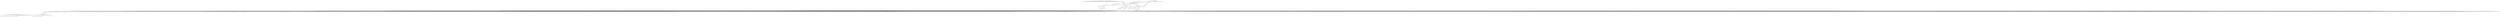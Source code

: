 digraph Tree {
	"t0" [label = "[document]"];
	"t3" [label = "head"];
	"t5" [label = "meta"];
	"t7" [label = "meta"];
	"t9" [label = "link"];
	"t11" [label = "link"];
	"t13" [label = "meta"];
	"t15" [label = "title"];
	"t17" [label = "style"];
	"t19" [label = "style"];
	"t21" [label = "style"];
	"t23" [label = "style"];
	"t25" [label = "link"];
	"t33" [label = "style"];
	"t35" [label = "style"];
	"t37" [label = "script"];
	"t39" [label = "script"];
	"t41" [label = "script"];
	"t43" [label = "script"];
	"t45" [label = "script"];
	"t47" [label = "script"];
	"t49" [label = "script"];
	"t51" [label = "script"];
	"t53" [label = "script"];
	"t56" [label = "body"];
	"t58" [label = "div"];
	"t60" [label = "a"];
	"t63" [label = "div"];
	"t65" [label = "div"];
	"t67" [label = "div"];
	"t69" [label = "div"];
	"t71" [label = "div"];
	"t73" [label = "div"];
	"t75" [label = "a"];
	"t77" [label = "img"];
	"t83" [label = "div"];
	"t85" [label = "div"];
	"t86" [label = "strong"];
	"t88" [label = "a"];
	"t89" [label = "span"];
	"t95" [label = "div"];
	"t97" [label = "form"];
	"t98" [label = "div"];
	"t99" [label = "div"];
	"t101" [label = "h2"];
	"t103" [label = "div"];
	"t105" [label = "label"];
	"t107" [label = "input"];
	"t110" [label = "div"];
	"t111" [label = "input"];
	"t113" [label = "input"];
	"t118" [label = "div"];
	"t120" [label = "a"];
	"t122" [label = "a"];
	"t124" [label = "a"];
	"t127" [label = "div"];
	"t138" [label = "div"];
	"t139" [label = "div"];
	"t141" [label = "ul"];
	"t142" [label = "li"];
	"t143" [label = "a"];
	"t145" [label = "li"];
	"t146" [label = "a"];
	"t148" [label = "li"];
	"t149" [label = "a"];
	"t152" [label = "ul"];
	"t153" [label = "li"];
	"t154" [label = "a"];
	"t156" [label = "li"];
	"t157" [label = "a"];
	"t159" [label = "li"];
	"t160" [label = "a"];
	"t166" [label = "div"];
	"t172" [label = "div"];
	"t174" [label = "div"];
	"t176" [label = "div"];
	"t178" [label = "div"];
	"t182" [label = "div"];
	"t183" [label = "div"];
	"t185" [label = "a"];
	"t187" [label = "h1"];
	"t189" [label = "div"];
	"t191" [label = "div"];
	"t193" [label = "div"];
	"t195" [label = "div"];
	"t197" [label = "div"];
	"t199" [label = "span"];
	"t201" [label = "div"];
	"t203" [label = "div"];
	"t204" [label = "div"];
	"t205" [label = "div"];
	"t206" [label = "div"];
	"t208" [label = "div"];
	"t210" [label = "div"];
	"t212" [label = "ul"];
	"t214" [label = "li"];
	"t215" [label = "a"];
	"t216" [label = "strong"];
	"t218" [label = "ul"];
	"t220" [label = "li"];
	"t221" [label = "a"];
	"t222" [label = "strong"];
	"t224" [label = "li"];
	"t225" [label = "a"];
	"t226" [label = "strong"];
	"t228" [label = "li"];
	"t229" [label = "a"];
	"t230" [label = "strong"];
	"t232" [label = "li"];
	"t233" [label = "a"];
	"t234" [label = "strong"];
	"t236" [label = "li"];
	"t237" [label = "a"];
	"t238" [label = "strong"];
	"t240" [label = "li"];
	"t241" [label = "a"];
	"t242" [label = "strong"];
	"t244" [label = "li"];
	"t245" [label = "a"];
	"t246" [label = "strong"];
	"t248" [label = "li"];
	"t249" [label = "a"];
	"t250" [label = "strong"];
	"t252" [label = "li"];
	"t253" [label = "a"];
	"t254" [label = "strong"];
	"t256" [label = "li"];
	"t257" [label = "a"];
	"t258" [label = "strong"];
	"t260" [label = "li"];
	"t261" [label = "a"];
	"t262" [label = "strong"];
	"t264" [label = "li"];
	"t265" [label = "a"];
	"t266" [label = "strong"];
	"t268" [label = "li"];
	"t269" [label = "a"];
	"t270" [label = "strong"];
	"t272" [label = "li"];
	"t273" [label = "a"];
	"t274" [label = "strong"];
	"t276" [label = "li"];
	"t277" [label = "a"];
	"t278" [label = "strong"];
	"t280" [label = "li"];
	"t281" [label = "a"];
	"t282" [label = "strong"];
	"t284" [label = "li"];
	"t285" [label = "a"];
	"t286" [label = "strong"];
	"t288" [label = "li"];
	"t289" [label = "a"];
	"t290" [label = "strong"];
	"t294" [label = "li"];
	"t295" [label = "a"];
	"t296" [label = "strong"];
	"t298" [label = "ul"];
	"t300" [label = "li"];
	"t301" [label = "a"];
	"t302" [label = "strong"];
	"t304" [label = "li"];
	"t305" [label = "a"];
	"t306" [label = "strong"];
	"t308" [label = "li"];
	"t309" [label = "a"];
	"t310" [label = "strong"];
	"t312" [label = "li"];
	"t313" [label = "a"];
	"t314" [label = "strong"];
	"t316" [label = "li"];
	"t317" [label = "a"];
	"t318" [label = "strong"];
	"t320" [label = "li"];
	"t321" [label = "a"];
	"t322" [label = "strong"];
	"t324" [label = "li"];
	"t325" [label = "a"];
	"t326" [label = "strong"];
	"t328" [label = "li"];
	"t329" [label = "a"];
	"t330" [label = "strong"];
	"t332" [label = "li"];
	"t333" [label = "a"];
	"t334" [label = "strong"];
	"t336" [label = "li"];
	"t337" [label = "a"];
	"t338" [label = "strong"];
	"t342" [label = "li"];
	"t343" [label = "a"];
	"t344" [label = "span"];
	"t345" [label = "strong"];
	"t350" [label = "p"];
	"t352" [label = "p"];
	"t354" [label = "p"];
	"t356" [label = "p"];
	"t357" [label = "strong"];
	"t358" [label = "em"];
	"t360" [label = "p"];
	"t362" [label = "p"];
	"t364" [label = "p"];
	"t366" [label = "p"];
	"t368" [label = "em"];
	"t370" [label = "p"];
	"t372" [label = "em"];
	"t374" [label = "p"];
	"t376" [label = "em"];
	"t378" [label = "p"];
	"t380" [label = "em"];
	"t382" [label = "p"];
	"t384" [label = "em"];
	"t386" [label = "p"];
	"t388" [label = "em"];
	"t390" [label = "p"];
	"t392" [label = "p"];
	"t394" [label = "p"];
	"t395" [label = "em"];
	"t397" [label = "p"];
	"t399" [label = "p"];
	"t401" [label = "h1"];
	"t402" [label = "strong"];
	"t404" [label = "p"];
	"t406" [label = "p"];
	"t407" [label = "em"];
	"t409" [label = "p"];
	"t411" [label = "p"];
	"t413" [label = "div"];
	"t414" [label = "a"];
	"t415" [label = "h2"];
	"t416" [label = "strong"];
	"t418" [label = "p"];
	"t420" [label = "p"];
	"t422" [label = "em"];
	"t424" [label = "em"];
	"t426" [label = "p"];
	"t428" [label = "p"];
	"t430" [label = "p"];
	"t432" [label = "p"];
	"t434" [label = "p"];
	"t436" [label = "p"];
	"t438" [label = "p"];
	"t440" [label = "p"];
	"t441" [label = "em"];
	"t443" [label = "p"];
	"t445" [label = "p"];
	"t447" [label = "p"];
	"t449" [label = "p"];
	"t451" [label = "p"];
	"t452" [label = "em"];
	"t454" [label = "p"];
	"t455" [label = "br"];
	"t457" [label = "br"];
	"t459" [label = "br"];
	"t461" [label = "br"];
	"t463" [label = "br"];
	"t465" [label = "br"];
	"t467" [label = "br"];
	"t470" [label = "p"];
	"t472" [label = "p"];
	"t474" [label = "em"];
	"t476" [label = "p"];
	"t478" [label = "p"];
	"t480" [label = "p"];
	"t482" [label = "p"];
	"t484" [label = "p"];
	"t486" [label = "p"];
	"t488" [label = "p"];
	"t490" [label = "p"];
	"t492" [label = "p"];
	"t494" [label = "p"];
	"t496" [label = "p"];
	"t497" [label = "em"];
	"t499" [label = "p"];
	"t500" [label = "br"];
	"t502" [label = "br"];
	"t504" [label = "br"];
	"t506" [label = "br"];
	"t509" [label = "p"];
	"t511" [label = "p"];
	"t512" [label = "br"];
	"t514" [label = "br"];
	"t516" [label = "br"];
	"t519" [label = "p"];
	"t521" [label = "em"];
	"t523" [label = "p"];
	"t525" [label = "p"];
	"t527" [label = "p"];
	"t529" [label = "div"];
	"t530" [label = "a"];
	"t531" [label = "h2"];
	"t532" [label = "strong"];
	"t534" [label = "p"];
	"t536" [label = "p"];
	"t538" [label = "em"];
	"t540" [label = "p"];
	"t542" [label = "p"];
	"t544" [label = "p"];
	"t546" [label = "p"];
	"t548" [label = "p"];
	"t550" [label = "p"];
	"t552" [label = "p"];
	"t554" [label = "p"];
	"t556" [label = "p"];
	"t558" [label = "p"];
	"t560" [label = "p"];
	"t562" [label = "p"];
	"t564" [label = "p"];
	"t566" [label = "p"];
	"t568" [label = "p"];
	"t570" [label = "p"];
	"t572" [label = "p"];
	"t574" [label = "p"];
	"t575" [label = "em"];
	"t577" [label = "p"];
	"t578" [label = "br"];
	"t580" [label = "br"];
	"t582" [label = "br"];
	"t584" [label = "br"];
	"t586" [label = "br"];
	"t588" [label = "br"];
	"t590" [label = "br"];
	"t593" [label = "p"];
	"t595" [label = "p"];
	"t597" [label = "p"];
	"t599" [label = "p"];
	"t601" [label = "p"];
	"t603" [label = "em"];
	"t605" [label = "p"];
	"t607" [label = "p"];
	"t609" [label = "p"];
	"t611" [label = "p"];
	"t613" [label = "p"];
	"t615" [label = "p"];
	"t617" [label = "p"];
	"t619" [label = "p"];
	"t621" [label = "p"];
	"t623" [label = "p"];
	"t624" [label = "em"];
	"t626" [label = "p"];
	"t627" [label = "br"];
	"t629" [label = "br"];
	"t631" [label = "br"];
	"t633" [label = "br"];
	"t635" [label = "br"];
	"t637" [label = "br"];
	"t639" [label = "br"];
	"t642" [label = "p"];
	"t644" [label = "p"];
	"t646" [label = "p"];
	"t648" [label = "p"];
	"t650" [label = "p"];
	"t652" [label = "p"];
	"t654" [label = "p"];
	"t656" [label = "p"];
	"t658" [label = "em"];
	"t660" [label = "p"];
	"t662" [label = "p"];
	"t664" [label = "p"];
	"t666" [label = "p"];
	"t668" [label = "em"];
	"t670" [label = "p"];
	"t672" [label = "p"];
	"t674" [label = "p"];
	"t676" [label = "p"];
	"t677" [label = "em"];
	"t679" [label = "p"];
	"t680" [label = "br"];
	"t682" [label = "br"];
	"t684" [label = "br"];
	"t686" [label = "br"];
	"t688" [label = "br"];
	"t690" [label = "br"];
	"t692" [label = "br"];
	"t695" [label = "p"];
	"t696" [label = "em"];
	"t698" [label = "p"];
	"t700" [label = "p"];
	"t701" [label = "br"];
	"t703" [label = "br"];
	"t705" [label = "br"];
	"t708" [label = "p"];
	"t710" [label = "p"];
	"t711" [label = "br"];
	"t713" [label = "br"];
	"t715" [label = "br"];
	"t718" [label = "p"];
	"t720" [label = "p"];
	"t722" [label = "em"];
	"t724" [label = "p"];
	"t725" [label = "em"];
	"t727" [label = "p"];
	"t729" [label = "p"];
	"t731" [label = "div"];
	"t732" [label = "a"];
	"t733" [label = "h2"];
	"t734" [label = "strong"];
	"t736" [label = "p"];
	"t738" [label = "p"];
	"t740" [label = "em"];
	"t742" [label = "p"];
	"t744" [label = "p"];
	"t746" [label = "p"];
	"t748" [label = "p"];
	"t750" [label = "em"];
	"t752" [label = "p"];
	"t754" [label = "p"];
	"t755" [label = "em"];
	"t757" [label = "p"];
	"t758" [label = "em"];
	"t760" [label = "p"];
	"t761" [label = "br"];
	"t763" [label = "br"];
	"t766" [label = "p"];
	"t767" [label = "em"];
	"t769" [label = "p"];
	"t771" [label = "p"];
	"t773" [label = "p"];
	"t775" [label = "p"];
	"t777" [label = "em"];
	"t779" [label = "p"];
	"t780" [label = "br"];
	"t782" [label = "br"];
	"t785" [label = "p"];
	"t786" [label = "em"];
	"t788" [label = "p"];
	"t790" [label = "p"];
	"t792" [label = "em"];
	"t794" [label = "p"];
	"t796" [label = "p"];
	"t798" [label = "p"];
	"t800" [label = "p"];
	"t802" [label = "em"];
	"t804" [label = "p"];
	"t806" [label = "p"];
	"t808" [label = "p"];
	"t810" [label = "p"];
	"t812" [label = "em"];
	"t814" [label = "p"];
	"t816" [label = "p"];
	"t818" [label = "p"];
	"t820" [label = "p"];
	"t822" [label = "em"];
	"t824" [label = "p"];
	"t826" [label = "p"];
	"t828" [label = "p"];
	"t830" [label = "p"];
	"t832" [label = "em"];
	"t834" [label = "p"];
	"t836" [label = "p"];
	"t838" [label = "p"];
	"t840" [label = "p"];
	"t842" [label = "em"];
	"t844" [label = "p"];
	"t846" [label = "p"];
	"t848" [label = "p"];
	"t850" [label = "p"];
	"t852" [label = "em"];
	"t854" [label = "p"];
	"t856" [label = "p"];
	"t857" [label = "em"];
	"t859" [label = "p"];
	"t861" [label = "p"];
	"t863" [label = "p"];
	"t865" [label = "div"];
	"t866" [label = "a"];
	"t867" [label = "h2"];
	"t868" [label = "strong"];
	"t870" [label = "p"];
	"t872" [label = "p"];
	"t874" [label = "em"];
	"t877" [label = "p"];
	"t879" [label = "p"];
	"t881" [label = "em"];
	"t883" [label = "p"];
	"t885" [label = "p"];
	"t887" [label = "em"];
	"t889" [label = "p"];
	"t891" [label = "p"];
	"t893" [label = "p"];
	"t895" [label = "p"];
	"t897" [label = "em"];
	"t899" [label = "p"];
	"t901" [label = "p"];
	"t903" [label = "p"];
	"t905" [label = "p"];
	"t907" [label = "em"];
	"t909" [label = "p"];
	"t911" [label = "p"];
	"t913" [label = "p"];
	"t915" [label = "p"];
	"t916" [label = "em"];
	"t918" [label = "p"];
	"t920" [label = "p"];
	"t921" [label = "em"];
	"t923" [label = "p"];
	"t925" [label = "p"];
	"t927" [label = "em"];
	"t930" [label = "p"];
	"t932" [label = "p"];
	"t934" [label = "p"];
	"t936" [label = "p"];
	"t937" [label = "em"];
	"t939" [label = "p"];
	"t940" [label = "br"];
	"t942" [label = "br"];
	"t944" [label = "br"];
	"t947" [label = "p"];
	"t948" [label = "em"];
	"t950" [label = "p"];
	"t951" [label = "br"];
	"t953" [label = "br"];
	"t955" [label = "br"];
	"t958" [label = "p"];
	"t959" [label = "em"];
	"t961" [label = "p"];
	"t963" [label = "em"];
	"t966" [label = "p"];
	"t968" [label = "em"];
	"t970" [label = "p"];
	"t971" [label = "em"];
	"t973" [label = "p"];
	"t975" [label = "p"];
	"t977" [label = "div"];
	"t978" [label = "a"];
	"t979" [label = "h2"];
	"t980" [label = "strong"];
	"t982" [label = "p"];
	"t984" [label = "p"];
	"t986" [label = "em"];
	"t988" [label = "p"];
	"t990" [label = "p"];
	"t992" [label = "p"];
	"t994" [label = "p"];
	"t996" [label = "div"];
	"t997" [label = "a"];
	"t998" [label = "h2"];
	"t999" [label = "strong"];
	"t1001" [label = "p"];
	"t1003" [label = "p"];
	"t1005" [label = "em"];
	"t1007" [label = "em"];
	"t1009" [label = "p"];
	"t1011" [label = "p"];
	"t1013" [label = "em"];
	"t1015" [label = "p"];
	"t1016" [label = "em"];
	"t1018" [label = "p"];
	"t1020" [label = "em"];
	"t1022" [label = "br"];
	"t1024" [label = "br"];
	"t1026" [label = "br"];
	"t1028" [label = "br"];
	"t1030" [label = "br"];
	"t1032" [label = "br"];
	"t1035" [label = "p"];
	"t1037" [label = "em"];
	"t1039" [label = "p"];
	"t1041" [label = "p"];
	"t1043" [label = "em"];
	"t1045" [label = "p"];
	"t1046" [label = "br"];
	"t1048" [label = "br"];
	"t1050" [label = "br"];
	"t1052" [label = "em"];
	"t1054" [label = "p"];
	"t1056" [label = "p"];
	"t1058" [label = "em"];
	"t1060" [label = "p"];
	"t1062" [label = "p"];
	"t1064" [label = "em"];
	"t1066" [label = "p"];
	"t1068" [label = "p"];
	"t1070" [label = "em"];
	"t1072" [label = "p"];
	"t1074" [label = "p"];
	"t1076" [label = "em"];
	"t1078" [label = "p"];
	"t1080" [label = "p"];
	"t1081" [label = "em"];
	"t1083" [label = "p"];
	"t1084" [label = "br"];
	"t1086" [label = "br"];
	"t1088" [label = "br"];
	"t1090" [label = "br"];
	"t1092" [label = "br"];
	"t1094" [label = "br"];
	"t1096" [label = "br"];
	"t1099" [label = "p"];
	"t1101" [label = "p"];
	"t1103" [label = "em"];
	"t1105" [label = "p"];
	"t1107" [label = "p"];
	"t1109" [label = "em"];
	"t1111" [label = "p"];
	"t1113" [label = "p"];
	"t1115" [label = "em"];
	"t1117" [label = "p"];
	"t1119" [label = "p"];
	"t1121" [label = "em"];
	"t1123" [label = "p"];
	"t1125" [label = "p"];
	"t1127" [label = "em"];
	"t1129" [label = "p"];
	"t1131" [label = "p"];
	"t1133" [label = "em"];
	"t1135" [label = "p"];
	"t1137" [label = "p"];
	"t1138" [label = "em"];
	"t1140" [label = "p"];
	"t1142" [label = "p"];
	"t1144" [label = "p"];
	"t1146" [label = "div"];
	"t1147" [label = "a"];
	"t1148" [label = "h2"];
	"t1149" [label = "strong"];
	"t1151" [label = "p"];
	"t1153" [label = "p"];
	"t1155" [label = "em"];
	"t1157" [label = "em"];
	"t1159" [label = "em"];
	"t1161" [label = "p"];
	"t1163" [label = "p"];
	"t1165" [label = "em"];
	"t1167" [label = "p"];
	"t1169" [label = "p"];
	"t1171" [label = "p"];
	"t1173" [label = "p"];
	"t1174" [label = "em"];
	"t1176" [label = "p"];
	"t1178" [label = "p"];
	"t1180" [label = "em"];
	"t1182" [label = "p"];
	"t1184" [label = "p"];
	"t1186" [label = "p"];
	"t1188" [label = "p"];
	"t1189" [label = "em"];
	"t1191" [label = "p"];
	"t1193" [label = "p"];
	"t1194" [label = "em"];
	"t1196" [label = "p"];
	"t1198" [label = "p"];
	"t1199" [label = "em"];
	"t1201" [label = "p"];
	"t1202" [label = "br"];
	"t1204" [label = "br"];
	"t1206" [label = "br"];
	"t1208" [label = "br"];
	"t1210" [label = "br"];
	"t1212" [label = "br"];
	"t1214" [label = "br"];
	"t1217" [label = "p"];
	"t1218" [label = "em"];
	"t1220" [label = "p"];
	"t1222" [label = "p"];
	"t1224" [label = "div"];
	"t1225" [label = "a"];
	"t1226" [label = "h2"];
	"t1227" [label = "strong"];
	"t1229" [label = "p"];
	"t1231" [label = "p"];
	"t1233" [label = "em"];
	"t1235" [label = "em"];
	"t1237" [label = "p"];
	"t1239" [label = "p"];
	"t1241" [label = "em"];
	"t1243" [label = "p"];
	"t1245" [label = "p"];
	"t1247" [label = "em"];
	"t1249" [label = "p"];
	"t1251" [label = "p"];
	"t1253" [label = "em"];
	"t1256" [label = "p"];
	"t1258" [label = "p"];
	"t1260" [label = "em"];
	"t1263" [label = "p"];
	"t1265" [label = "p"];
	"t1267" [label = "em"];
	"t1270" [label = "p"];
	"t1272" [label = "p"];
	"t1274" [label = "em"];
	"t1276" [label = "p"];
	"t1278" [label = "p"];
	"t1279" [label = "em"];
	"t1281" [label = "p"];
	"t1282" [label = "br"];
	"t1284" [label = "br"];
	"t1286" [label = "br"];
	"t1288" [label = "br"];
	"t1290" [label = "br"];
	"t1292" [label = "br"];
	"t1294" [label = "br"];
	"t1297" [label = "p"];
	"t1299" [label = "p"];
	"t1301" [label = "em"];
	"t1304" [label = "p"];
	"t1306" [label = "p"];
	"t1308" [label = "em"];
	"t1310" [label = "p"];
	"t1312" [label = "p"];
	"t1314" [label = "em"];
	"t1316" [label = "p"];
	"t1318" [label = "p"];
	"t1320" [label = "em"];
	"t1322" [label = "p"];
	"t1324" [label = "p"];
	"t1325" [label = "em"];
	"t1327" [label = "p"];
	"t1328" [label = "br"];
	"t1330" [label = "br"];
	"t1332" [label = "br"];
	"t1334" [label = "br"];
	"t1336" [label = "br"];
	"t1338" [label = "br"];
	"t1340" [label = "br"];
	"t1342" [label = "br"];
	"t1344" [label = "br"];
	"t1346" [label = "br"];
	"t1348" [label = "br"];
	"t1350" [label = "br"];
	"t1353" [label = "p"];
	"t1355" [label = "p"];
	"t1357" [label = "div"];
	"t1358" [label = "a"];
	"t1359" [label = "h2"];
	"t1360" [label = "strong"];
	"t1362" [label = "p"];
	"t1364" [label = "p"];
	"t1366" [label = "em"];
	"t1368" [label = "em"];
	"t1371" [label = "p"];
	"t1373" [label = "p"];
	"t1375" [label = "p"];
	"t1377" [label = "p"];
	"t1379" [label = "em"];
	"t1381" [label = "p"];
	"t1383" [label = "p"];
	"t1385" [label = "em"];
	"t1387" [label = "p"];
	"t1389" [label = "p"];
	"t1390" [label = "em"];
	"t1392" [label = "p"];
	"t1394" [label = "p"];
	"t1395" [label = "em"];
	"t1397" [label = "p"];
	"t1399" [label = "p"];
	"t1401" [label = "em"];
	"t1403" [label = "p"];
	"t1405" [label = "p"];
	"t1407" [label = "em"];
	"t1409" [label = "p"];
	"t1411" [label = "p"];
	"t1412" [label = "em"];
	"t1414" [label = "p"];
	"t1416" [label = "p"];
	"t1417" [label = "em"];
	"t1419" [label = "p"];
	"t1421" [label = "p"];
	"t1422" [label = "em"];
	"t1424" [label = "p"];
	"t1426" [label = "p"];
	"t1428" [label = "div"];
	"t1429" [label = "a"];
	"t1430" [label = "h2"];
	"t1431" [label = "strong"];
	"t1433" [label = "p"];
	"t1435" [label = "p"];
	"t1437" [label = "em"];
	"t1439" [label = "p"];
	"t1441" [label = "p"];
	"t1443" [label = "p"];
	"t1444" [label = "em"];
	"t1446" [label = "p"];
	"t1447" [label = "br"];
	"t1449" [label = "br"];
	"t1451" [label = "br"];
	"t1453" [label = "br"];
	"t1455" [label = "br"];
	"t1457" [label = "br"];
	"t1459" [label = "br"];
	"t1462" [label = "p"];
	"t1464" [label = "p"];
	"t1466" [label = "p"];
	"t1468" [label = "div"];
	"t1469" [label = "a"];
	"t1470" [label = "h2"];
	"t1471" [label = "strong"];
	"t1473" [label = "p"];
	"t1475" [label = "p"];
	"t1477" [label = "em"];
	"t1479" [label = "p"];
	"t1481" [label = "p"];
	"t1483" [label = "em"];
	"t1485" [label = "p"];
	"t1487" [label = "p"];
	"t1488" [label = "em"];
	"t1490" [label = "p"];
	"t1492" [label = "p"];
	"t1494" [label = "p"];
	"t1496" [label = "p"];
	"t1498" [label = "em"];
	"t1500" [label = "p"];
	"t1502" [label = "p"];
	"t1504" [label = "p"];
	"t1506" [label = "p"];
	"t1507" [label = "em"];
	"t1509" [label = "p"];
	"t1511" [label = "p"];
	"t1513" [label = "em"];
	"t1515" [label = "p"];
	"t1517" [label = "p"];
	"t1518" [label = "em"];
	"t1520" [label = "p"];
	"t1522" [label = "p"];
	"t1524" [label = "p"];
	"t1526" [label = "p"];
	"t1528" [label = "em"];
	"t1530" [label = "p"];
	"t1532" [label = "p"];
	"t1534" [label = "p"];
	"t1536" [label = "p"];
	"t1537" [label = "em"];
	"t1539" [label = "p"];
	"t1541" [label = "em"];
	"t1543" [label = "p"];
	"t1545" [label = "p"];
	"t1547" [label = "p"];
	"t1549" [label = "p"];
	"t1551" [label = "em"];
	"t1553" [label = "p"];
	"t1554" [label = "em"];
	"t1556" [label = "p"];
	"t1557" [label = "br"];
	"t1559" [label = "br"];
	"t1561" [label = "br"];
	"t1563" [label = "br"];
	"t1565" [label = "br"];
	"t1567" [label = "br"];
	"t1570" [label = "p"];
	"t1571" [label = "em"];
	"t1573" [label = "p"];
	"t1575" [label = "p"];
	"t1576" [label = "em"];
	"t1578" [label = "p"];
	"t1580" [label = "p"];
	"t1582" [label = "p"];
	"t1584" [label = "p"];
	"t1586" [label = "em"];
	"t1588" [label = "p"];
	"t1590" [label = "p"];
	"t1592" [label = "em"];
	"t1594" [label = "p"];
	"t1596" [label = "p"];
	"t1598" [label = "em"];
	"t1600" [label = "p"];
	"t1602" [label = "p"];
	"t1604" [label = "p"];
	"t1605" [label = "em"];
	"t1607" [label = "p"];
	"t1608" [label = "br"];
	"t1610" [label = "br"];
	"t1612" [label = "br"];
	"t1614" [label = "br"];
	"t1616" [label = "br"];
	"t1618" [label = "br"];
	"t1620" [label = "br"];
	"t1623" [label = "p"];
	"t1625" [label = "em"];
	"t1627" [label = "p"];
	"t1629" [label = "p"];
	"t1630" [label = "em"];
	"t1632" [label = "p"];
	"t1634" [label = "p"];
	"t1636" [label = "p"];
	"t1638" [label = "p"];
	"t1640" [label = "em"];
	"t1642" [label = "p"];
	"t1644" [label = "p"];
	"t1645" [label = "em"];
	"t1647" [label = "p"];
	"t1649" [label = "p"];
	"t1651" [label = "p"];
	"t1653" [label = "p"];
	"t1654" [label = "em"];
	"t1656" [label = "p"];
	"t1658" [label = "p"];
	"t1660" [label = "em"];
	"t1662" [label = "p"];
	"t1664" [label = "p"];
	"t1666" [label = "em"];
	"t1668" [label = "p"];
	"t1670" [label = "p"];
	"t1671" [label = "em"];
	"t1673" [label = "p"];
	"t1675" [label = "p"];
	"t1676" [label = "em"];
	"t1678" [label = "p"];
	"t1680" [label = "p"];
	"t1682" [label = "em"];
	"t1684" [label = "p"];
	"t1686" [label = "p"];
	"t1688" [label = "em"];
	"t1690" [label = "p"];
	"t1692" [label = "p"];
	"t1694" [label = "em"];
	"t1696" [label = "p"];
	"t1698" [label = "p"];
	"t1699" [label = "em"];
	"t1701" [label = "p"];
	"t1703" [label = "p"];
	"t1705" [label = "p"];
	"t1707" [label = "div"];
	"t1708" [label = "a"];
	"t1709" [label = "h2"];
	"t1710" [label = "strong"];
	"t1712" [label = "p"];
	"t1714" [label = "p"];
	"t1716" [label = "em"];
	"t1719" [label = "p"];
	"t1721" [label = "p"];
	"t1723" [label = "em"];
	"t1725" [label = "p"];
	"t1727" [label = "p"];
	"t1729" [label = "em"];
	"t1731" [label = "p"];
	"t1733" [label = "p"];
	"t1735" [label = "em"];
	"t1737" [label = "p"];
	"t1739" [label = "p"];
	"t1741" [label = "em"];
	"t1743" [label = "p"];
	"t1745" [label = "p"];
	"t1747" [label = "em"];
	"t1749" [label = "p"];
	"t1751" [label = "p"];
	"t1753" [label = "p"];
	"t1755" [label = "p"];
	"t1757" [label = "em"];
	"t1759" [label = "p"];
	"t1761" [label = "p"];
	"t1762" [label = "em"];
	"t1764" [label = "p"];
	"t1766" [label = "p"];
	"t1767" [label = "em"];
	"t1769" [label = "p"];
	"t1771" [label = "p"];
	"t1772" [label = "em"];
	"t1774" [label = "p"];
	"t1776" [label = "p"];
	"t1777" [label = "em"];
	"t1779" [label = "p"];
	"t1781" [label = "p"];
	"t1783" [label = "p"];
	"t1785" [label = "p"];
	"t1787" [label = "em"];
	"t1789" [label = "p"];
	"t1791" [label = "p"];
	"t1792" [label = "em"];
	"t1794" [label = "p"];
	"t1795" [label = "br"];
	"t1797" [label = "br"];
	"t1799" [label = "br"];
	"t1801" [label = "br"];
	"t1803" [label = "br"];
	"t1805" [label = "br"];
	"t1807" [label = "br"];
	"t1810" [label = "p"];
	"t1812" [label = "p"];
	"t1814" [label = "p"];
	"t1816" [label = "p"];
	"t1818" [label = "em"];
	"t1820" [label = "p"];
	"t1822" [label = "p"];
	"t1824" [label = "p"];
	"t1826" [label = "p"];
	"t1828" [label = "em"];
	"t1830" [label = "p"];
	"t1832" [label = "p"];
	"t1834" [label = "p"];
	"t1836" [label = "p"];
	"t1838" [label = "em"];
	"t1840" [label = "p"];
	"t1842" [label = "p"];
	"t1844" [label = "p"];
	"t1846" [label = "p"];
	"t1848" [label = "em"];
	"t1850" [label = "p"];
	"t1852" [label = "p"];
	"t1854" [label = "em"];
	"t1856" [label = "p"];
	"t1858" [label = "p"];
	"t1860" [label = "em"];
	"t1862" [label = "p"];
	"t1864" [label = "p"];
	"t1866" [label = "p"];
	"t1868" [label = "p"];
	"t1870" [label = "p"];
	"t1872" [label = "p"];
	"t1874" [label = "em"];
	"t1876" [label = "p"];
	"t1878" [label = "p"];
	"t1879" [label = "em"];
	"t1881" [label = "p"];
	"t1883" [label = "p"];
	"t1885" [label = "div"];
	"t1886" [label = "a"];
	"t1887" [label = "h2"];
	"t1888" [label = "strong"];
	"t1890" [label = "p"];
	"t1892" [label = "p"];
	"t1894" [label = "em"];
	"t1897" [label = "p"];
	"t1899" [label = "p"];
	"t1901" [label = "em"];
	"t1903" [label = "p"];
	"t1905" [label = "p"];
	"t1907" [label = "p"];
	"t1909" [label = "p"];
	"t1911" [label = "em"];
	"t1913" [label = "p"];
	"t1914" [label = "em"];
	"t1916" [label = "p"];
	"t1917" [label = "br"];
	"t1919" [label = "br"];
	"t1921" [label = "br"];
	"t1923" [label = "br"];
	"t1925" [label = "br"];
	"t1927" [label = "br"];
	"t1929" [label = "br"];
	"t1932" [label = "p"];
	"t1934" [label = "p"];
	"t1936" [label = "p"];
	"t1938" [label = "em"];
	"t1940" [label = "p"];
	"t1942" [label = "p"];
	"t1944" [label = "p"];
	"t1946" [label = "p"];
	"t1948" [label = "em"];
	"t1950" [label = "p"];
	"t1952" [label = "p"];
	"t1954" [label = "p"];
	"t1956" [label = "p"];
	"t1958" [label = "em"];
	"t1960" [label = "p"];
	"t1962" [label = "p"];
	"t1964" [label = "p"];
	"t1966" [label = "p"];
	"t1968" [label = "em"];
	"t1970" [label = "p"];
	"t1972" [label = "p"];
	"t1974" [label = "p"];
	"t1976" [label = "p"];
	"t1978" [label = "em"];
	"t1980" [label = "p"];
	"t1982" [label = "p"];
	"t1984" [label = "em"];
	"t1986" [label = "p"];
	"t1988" [label = "p"];
	"t1990" [label = "em"];
	"t1992" [label = "p"];
	"t1994" [label = "p"];
	"t1996" [label = "p"];
	"t1998" [label = "div"];
	"t1999" [label = "a"];
	"t2000" [label = "h2"];
	"t2001" [label = "strong"];
	"t2003" [label = "p"];
	"t2005" [label = "p"];
	"t2007" [label = "em"];
	"t2010" [label = "p"];
	"t2012" [label = "p"];
	"t2014" [label = "em"];
	"t2016" [label = "p"];
	"t2018" [label = "p"];
	"t2020" [label = "p"];
	"t2022" [label = "p"];
	"t2023" [label = "em"];
	"t2025" [label = "p"];
	"t2027" [label = "p"];
	"t2028" [label = "em"];
	"t2030" [label = "p"];
	"t2032" [label = "p"];
	"t2033" [label = "em"];
	"t2035" [label = "p"];
	"t2037" [label = "p"];
	"t2038" [label = "em"];
	"t2040" [label = "p"];
	"t2042" [label = "p"];
	"t2043" [label = "em"];
	"t2045" [label = "p"];
	"t2047" [label = "p"];
	"t2049" [label = "em"];
	"t2051" [label = "p"];
	"t2053" [label = "p"];
	"t2055" [label = "p"];
	"t2057" [label = "p"];
	"t2059" [label = "em"];
	"t2061" [label = "p"];
	"t2063" [label = "p"];
	"t2065" [label = "p"];
	"t2067" [label = "p"];
	"t2069" [label = "em"];
	"t2071" [label = "p"];
	"t2073" [label = "p"];
	"t2075" [label = "p"];
	"t2077" [label = "p"];
	"t2079" [label = "em"];
	"t2081" [label = "p"];
	"t2083" [label = "p"];
	"t2085" [label = "p"];
	"t2087" [label = "p"];
	"t2089" [label = "em"];
	"t2091" [label = "p"];
	"t2093" [label = "p"];
	"t2095" [label = "p"];
	"t2097" [label = "p"];
	"t2099" [label = "em"];
	"t2101" [label = "p"];
	"t2103" [label = "p"];
	"t2104" [label = "em"];
	"t2106" [label = "p"];
	"t2107" [label = "br"];
	"t2109" [label = "br"];
	"t2111" [label = "br"];
	"t2113" [label = "br"];
	"t2115" [label = "br"];
	"t2117" [label = "br"];
	"t2119" [label = "br"];
	"t2121" [label = "br"];
	"t2124" [label = "p"];
	"t2126" [label = "p"];
	"t2128" [label = "p"];
	"t2130" [label = "em"];
	"t2132" [label = "p"];
	"t2134" [label = "p"];
	"t2136" [label = "p"];
	"t2138" [label = "p"];
	"t2139" [label = "em"];
	"t2141" [label = "p"];
	"t2143" [label = "p"];
	"t2145" [label = "div"];
	"t2146" [label = "a"];
	"t2147" [label = "h2"];
	"t2148" [label = "strong"];
	"t2150" [label = "p"];
	"t2152" [label = "p"];
	"t2154" [label = "em"];
	"t2156" [label = "p"];
	"t2158" [label = "p"];
	"t2160" [label = "p"];
	"t2162" [label = "p"];
	"t2164" [label = "div"];
	"t2165" [label = "a"];
	"t2166" [label = "h2"];
	"t2167" [label = "strong"];
	"t2169" [label = "p"];
	"t2171" [label = "p"];
	"t2173" [label = "em"];
	"t2176" [label = "p"];
	"t2178" [label = "p"];
	"t2180" [label = "em"];
	"t2182" [label = "p"];
	"t2184" [label = "p"];
	"t2186" [label = "p"];
	"t2188" [label = "p"];
	"t2190" [label = "em"];
	"t2192" [label = "p"];
	"t2194" [label = "p"];
	"t2196" [label = "p"];
	"t2198" [label = "p"];
	"t2200" [label = "em"];
	"t2202" [label = "p"];
	"t2204" [label = "p"];
	"t2206" [label = "p"];
	"t2208" [label = "p"];
	"t2210" [label = "em"];
	"t2212" [label = "p"];
	"t2214" [label = "p"];
	"t2216" [label = "p"];
	"t2218" [label = "p"];
	"t2220" [label = "em"];
	"t2222" [label = "p"];
	"t2224" [label = "p"];
	"t2226" [label = "p"];
	"t2228" [label = "p"];
	"t2230" [label = "em"];
	"t2232" [label = "p"];
	"t2234" [label = "p"];
	"t2236" [label = "p"];
	"t2238" [label = "p"];
	"t2240" [label = "em"];
	"t2242" [label = "p"];
	"t2244" [label = "p"];
	"t2246" [label = "p"];
	"t2248" [label = "p"];
	"t2250" [label = "em"];
	"t2252" [label = "p"];
	"t2254" [label = "p"];
	"t2256" [label = "p"];
	"t2258" [label = "p"];
	"t2260" [label = "em"];
	"t2262" [label = "p"];
	"t2264" [label = "p"];
	"t2266" [label = "p"];
	"t2268" [label = "p"];
	"t2270" [label = "em"];
	"t2272" [label = "p"];
	"t2274" [label = "p"];
	"t2276" [label = "p"];
	"t2278" [label = "p"];
	"t2280" [label = "em"];
	"t2282" [label = "p"];
	"t2284" [label = "p"];
	"t2285" [label = "em"];
	"t2287" [label = "p"];
	"t2288" [label = "br"];
	"t2290" [label = "br"];
	"t2292" [label = "br"];
	"t2294" [label = "br"];
	"t2296" [label = "br"];
	"t2298" [label = "br"];
	"t2300" [label = "br"];
	"t2303" [label = "p"];
	"t2305" [label = "p"];
	"t2307" [label = "p"];
	"t2309" [label = "p"];
	"t2311" [label = "p"];
	"t2313" [label = "div"];
	"t2314" [label = "a"];
	"t2315" [label = "h2"];
	"t2316" [label = "strong"];
	"t2318" [label = "p"];
	"t2320" [label = "p"];
	"t2322" [label = "em"];
	"t2325" [label = "p"];
	"t2327" [label = "p"];
	"t2329" [label = "p"];
	"t2331" [label = "p"];
	"t2333" [label = "em"];
	"t2335" [label = "p"];
	"t2337" [label = "p"];
	"t2339" [label = "p"];
	"t2341" [label = "p"];
	"t2343" [label = "em"];
	"t2345" [label = "p"];
	"t2347" [label = "p"];
	"t2349" [label = "p"];
	"t2351" [label = "p"];
	"t2353" [label = "em"];
	"t2355" [label = "p"];
	"t2357" [label = "p"];
	"t2358" [label = "em"];
	"t2360" [label = "p"];
	"t2361" [label = "em"];
	"t2363" [label = "p"];
	"t2364" [label = "br"];
	"t2366" [label = "br"];
	"t2368" [label = "br"];
	"t2370" [label = "br"];
	"t2372" [label = "br"];
	"t2374" [label = "br"];
	"t2376" [label = "br"];
	"t2379" [label = "p"];
	"t2380" [label = "em"];
	"t2382" [label = "p"];
	"t2384" [label = "p"];
	"t2386" [label = "p"];
	"t2388" [label = "p"];
	"t2390" [label = "em"];
	"t2392" [label = "p"];
	"t2394" [label = "p"];
	"t2396" [label = "p"];
	"t2398" [label = "p"];
	"t2400" [label = "em"];
	"t2402" [label = "p"];
	"t2404" [label = "p"];
	"t2406" [label = "p"];
	"t2408" [label = "p"];
	"t2410" [label = "em"];
	"t2412" [label = "p"];
	"t2414" [label = "p"];
	"t2416" [label = "p"];
	"t2418" [label = "p"];
	"t2420" [label = "p"];
	"t2422" [label = "div"];
	"t2423" [label = "a"];
	"t2424" [label = "h2"];
	"t2425" [label = "strong"];
	"t2427" [label = "p"];
	"t2429" [label = "p"];
	"t2431" [label = "em"];
	"t2434" [label = "p"];
	"t2436" [label = "p"];
	"t2437" [label = "em"];
	"t2439" [label = "p"];
	"t2440" [label = "em"];
	"t2442" [label = "p"];
	"t2444" [label = "p"];
	"t2446" [label = "p"];
	"t2448" [label = "p"];
	"t2450" [label = "p"];
	"t2452" [label = "em"];
	"t2454" [label = "p"];
	"t2456" [label = "p"];
	"t2458" [label = "p"];
	"t2459" [label = "br"];
	"t2462" [label = "p"];
	"t2464" [label = "p"];
	"t2466" [label = "p"];
	"t2468" [label = "em"];
	"t2470" [label = "p"];
	"t2471" [label = "br"];
	"t2474" [label = "p"];
	"t2476" [label = "p"];
	"t2478" [label = "p"];
	"t2480" [label = "em"];
	"t2482" [label = "p"];
	"t2484" [label = "p"];
	"t2485" [label = "em"];
	"t2487" [label = "p"];
	"t2488" [label = "br"];
	"t2490" [label = "br"];
	"t2492" [label = "em"];
	"t2495" [label = "p"];
	"t2497" [label = "p"];
	"t2498" [label = "br"];
	"t2501" [label = "p"];
	"t2503" [label = "p"];
	"t2504" [label = "br"];
	"t2506" [label = "br"];
	"t2509" [label = "p"];
	"t2510" [label = "em"];
	"t2512" [label = "p"];
	"t2513" [label = "br"];
	"t2516" [label = "p"];
	"t2518" [label = "p"];
	"t2519" [label = "br"];
	"t2522" [label = "p"];
	"t2524" [label = "p"];
	"t2526" [label = "p"];
	"t2528" [label = "p"];
	"t2529" [label = "br"];
	"t2531" [label = "br"];
	"t2534" [label = "p"];
	"t2536" [label = "p"];
	"t2538" [label = "p"];
	"t2540" [label = "em"];
	"t2542" [label = "p"];
	"t2544" [label = "p"];
	"t2545" [label = "em"];
	"t2547" [label = "p"];
	"t2549" [label = "p"];
	"t2550" [label = "em"];
	"t2552" [label = "p"];
	"t2554" [label = "p"];
	"t2556" [label = "p"];
	"t2557" [label = "br"];
	"t2560" [label = "p"];
	"t2562" [label = "em"];
	"t2564" [label = "p"];
	"t2565" [label = "br"];
	"t2567" [label = "br"];
	"t2570" [label = "p"];
	"t2572" [label = "p"];
	"t2574" [label = "p"];
	"t2576" [label = "em"];
	"t2578" [label = "p"];
	"t2579" [label = "br"];
	"t2581" [label = "br"];
	"t2584" [label = "p"];
	"t2586" [label = "em"];
	"t2589" [label = "p"];
	"t2590" [label = "br"];
	"t2593" [label = "p"];
	"t2595" [label = "p"];
	"t2596" [label = "br"];
	"t2599" [label = "p"];
	"t2601" [label = "p"];
	"t2603" [label = "div"];
	"t2604" [label = "a"];
	"t2605" [label = "h1"];
	"t2606" [label = "strong"];
	"t2608" [label = "p"];
	"t2610" [label = "p"];
	"t2611" [label = "em"];
	"t2613" [label = "p"];
	"t2615" [label = "p"];
	"t2617" [label = "div"];
	"t2618" [label = "a"];
	"t2619" [label = "h2"];
	"t2620" [label = "strong"];
	"t2622" [label = "p"];
	"t2624" [label = "p"];
	"t2626" [label = "em"];
	"t2628" [label = "p"];
	"t2630" [label = "p"];
	"t2632" [label = "p"];
	"t2633" [label = "em"];
	"t2635" [label = "p"];
	"t2636" [label = "br"];
	"t2638" [label = "br"];
	"t2640" [label = "br"];
	"t2642" [label = "br"];
	"t2644" [label = "br"];
	"t2646" [label = "br"];
	"t2648" [label = "br"];
	"t2651" [label = "p"];
	"t2653" [label = "p"];
	"t2655" [label = "p"];
	"t2657" [label = "div"];
	"t2658" [label = "a"];
	"t2659" [label = "h2"];
	"t2660" [label = "strong"];
	"t2662" [label = "p"];
	"t2664" [label = "p"];
	"t2666" [label = "em"];
	"t2668" [label = "em"];
	"t2670" [label = "p"];
	"t2672" [label = "p"];
	"t2674" [label = "em"];
	"t2676" [label = "p"];
	"t2678" [label = "p"];
	"t2679" [label = "em"];
	"t2681" [label = "p"];
	"t2683" [label = "em"];
	"t2685" [label = "p"];
	"t2687" [label = "p"];
	"t2689" [label = "em"];
	"t2691" [label = "p"];
	"t2693" [label = "p"];
	"t2694" [label = "em"];
	"t2696" [label = "p"];
	"t2698" [label = "p"];
	"t2700" [label = "em"];
	"t2702" [label = "p"];
	"t2704" [label = "p"];
	"t2706" [label = "em"];
	"t2708" [label = "p"];
	"t2710" [label = "p"];
	"t2711" [label = "em"];
	"t2713" [label = "p"];
	"t2715" [label = "p"];
	"t2717" [label = "em"];
	"t2719" [label = "p"];
	"t2721" [label = "p"];
	"t2723" [label = "em"];
	"t2725" [label = "p"];
	"t2727" [label = "p"];
	"t2729" [label = "em"];
	"t2731" [label = "p"];
	"t2733" [label = "p"];
	"t2734" [label = "em"];
	"t2736" [label = "p"];
	"t2737" [label = "br"];
	"t2739" [label = "br"];
	"t2741" [label = "br"];
	"t2743" [label = "br"];
	"t2745" [label = "br"];
	"t2747" [label = "br"];
	"t2749" [label = "br"];
	"t2751" [label = "br"];
	"t2754" [label = "p"];
	"t2756" [label = "p"];
	"t2758" [label = "em"];
	"t2760" [label = "p"];
	"t2762" [label = "p"];
	"t2764" [label = "em"];
	"t2766" [label = "p"];
	"t2768" [label = "p"];
	"t2770" [label = "em"];
	"t2772" [label = "p"];
	"t2774" [label = "p"];
	"t2776" [label = "em"];
	"t2778" [label = "p"];
	"t2780" [label = "p"];
	"t2782" [label = "em"];
	"t2784" [label = "p"];
	"t2786" [label = "p"];
	"t2788" [label = "em"];
	"t2790" [label = "p"];
	"t2792" [label = "p"];
	"t2794" [label = "em"];
	"t2796" [label = "p"];
	"t2798" [label = "p"];
	"t2800" [label = "em"];
	"t2802" [label = "p"];
	"t2804" [label = "p"];
	"t2806" [label = "em"];
	"t2808" [label = "p"];
	"t2810" [label = "p"];
	"t2812" [label = "em"];
	"t2814" [label = "p"];
	"t2815" [label = "em"];
	"t2817" [label = "p"];
	"t2818" [label = "br"];
	"t2820" [label = "br"];
	"t2822" [label = "br"];
	"t2825" [label = "p"];
	"t2827" [label = "em"];
	"t2829" [label = "p"];
	"t2831" [label = "p"];
	"t2833" [label = "em"];
	"t2835" [label = "p"];
	"t2837" [label = "p"];
	"t2839" [label = "em"];
	"t2841" [label = "p"];
	"t2843" [label = "p"];
	"t2845" [label = "em"];
	"t2847" [label = "p"];
	"t2848" [label = "br"];
	"t2851" [label = "p"];
	"t2853" [label = "p"];
	"t2855" [label = "em"];
	"t2857" [label = "p"];
	"t2859" [label = "p"];
	"t2861" [label = "em"];
	"t2863" [label = "p"];
	"t2865" [label = "p"];
	"t2867" [label = "em"];
	"t2869" [label = "p"];
	"t2871" [label = "p"];
	"t2873" [label = "em"];
	"t2875" [label = "p"];
	"t2877" [label = "p"];
	"t2879" [label = "em"];
	"t2881" [label = "p"];
	"t2883" [label = "p"];
	"t2885" [label = "em"];
	"t2887" [label = "p"];
	"t2889" [label = "p"];
	"t2891" [label = "em"];
	"t2893" [label = "p"];
	"t2895" [label = "p"];
	"t2897" [label = "em"];
	"t2899" [label = "p"];
	"t2901" [label = "p"];
	"t2903" [label = "em"];
	"t2905" [label = "p"];
	"t2907" [label = "p"];
	"t2908" [label = "em"];
	"t2910" [label = "p"];
	"t2912" [label = "p"];
	"t2914" [label = "em"];
	"t2916" [label = "p"];
	"t2918" [label = "p"];
	"t2920" [label = "em"];
	"t2922" [label = "p"];
	"t2923" [label = "em"];
	"t2925" [label = "p"];
	"t2926" [label = "br"];
	"t2928" [label = "br"];
	"t2930" [label = "br"];
	"t2933" [label = "p"];
	"t2935" [label = "em"];
	"t2937" [label = "p"];
	"t2938" [label = "br"];
	"t2940" [label = "br"];
	"t2942" [label = "br"];
	"t2945" [label = "p"];
	"t2946" [label = "em"];
	"t2948" [label = "p"];
	"t2950" [label = "em"];
	"t2952" [label = "p"];
	"t2954" [label = "em"];
	"t2956" [label = "p"];
	"t2958" [label = "em"];
	"t2960" [label = "p"];
	"t2961" [label = "br"];
	"t2963" [label = "br"];
	"t2965" [label = "br"];
	"t2968" [label = "p"];
	"t2969" [label = "em"];
	"t2971" [label = "p"];
	"t2973" [label = "p"];
	"t2975" [label = "div"];
	"t2976" [label = "a"];
	"t2977" [label = "h2"];
	"t2978" [label = "strong"];
	"t2980" [label = "p"];
	"t2982" [label = "p"];
	"t2984" [label = "em"];
	"t2986" [label = "p"];
	"t2988" [label = "p"];
	"t2990" [label = "p"];
	"t2992" [label = "p"];
	"t2994" [label = "div"];
	"t2995" [label = "a"];
	"t2996" [label = "h2"];
	"t2997" [label = "strong"];
	"t2999" [label = "p"];
	"t3001" [label = "p"];
	"t3003" [label = "em"];
	"t3005" [label = "em"];
	"t3007" [label = "p"];
	"t3009" [label = "p"];
	"t3011" [label = "em"];
	"t3013" [label = "p"];
	"t3015" [label = "p"];
	"t3017" [label = "em"];
	"t3019" [label = "p"];
	"t3021" [label = "p"];
	"t3023" [label = "em"];
	"t3025" [label = "p"];
	"t3027" [label = "p"];
	"t3028" [label = "em"];
	"t3030" [label = "p"];
	"t3032" [label = "p"];
	"t3033" [label = "em"];
	"t3035" [label = "p"];
	"t3037" [label = "p"];
	"t3038" [label = "em"];
	"t3040" [label = "p"];
	"t3042" [label = "p"];
	"t3043" [label = "em"];
	"t3045" [label = "p"];
	"t3047" [label = "p"];
	"t3049" [label = "p"];
	"t3051" [label = "p"];
	"t3053" [label = "em"];
	"t3055" [label = "p"];
	"t3057" [label = "p"];
	"t3059" [label = "p"];
	"t3061" [label = "div"];
	"t3062" [label = "a"];
	"t3063" [label = "h2"];
	"t3064" [label = "strong"];
	"t3066" [label = "p"];
	"t3068" [label = "p"];
	"t3070" [label = "em"];
	"t3073" [label = "p"];
	"t3075" [label = "p"];
	"t3077" [label = "em"];
	"t3079" [label = "p"];
	"t3081" [label = "p"];
	"t3083" [label = "em"];
	"t3085" [label = "p"];
	"t3087" [label = "p"];
	"t3089" [label = "em"];
	"t3091" [label = "p"];
	"t3093" [label = "p"];
	"t3095" [label = "p"];
	"t3097" [label = "p"];
	"t3099" [label = "em"];
	"t3101" [label = "p"];
	"t3103" [label = "p"];
	"t3105" [label = "em"];
	"t3107" [label = "p"];
	"t3109" [label = "p"];
	"t3111" [label = "em"];
	"t3113" [label = "p"];
	"t3115" [label = "p"];
	"t3117" [label = "p"];
	"t3119" [label = "p"];
	"t3121" [label = "em"];
	"t3123" [label = "p"];
	"t3125" [label = "p"];
	"t3127" [label = "p"];
	"t3129" [label = "p"];
	"t3131" [label = "em"];
	"t3133" [label = "p"];
	"t3135" [label = "p"];
	"t3137" [label = "p"];
	"t3139" [label = "p"];
	"t3141" [label = "em"];
	"t3143" [label = "p"];
	"t3145" [label = "p"];
	"t3147" [label = "p"];
	"t3149" [label = "p"];
	"t3151" [label = "em"];
	"t3153" [label = "p"];
	"t3155" [label = "p"];
	"t3156" [label = "em"];
	"t3158" [label = "p"];
	"t3160" [label = "p"];
	"t3162" [label = "p"];
	"t3163" [label = "br"];
	"t3166" [label = "p"];
	"t3168" [label = "em"];
	"t3170" [label = "p"];
	"t3171" [label = "br"];
	"t3173" [label = "br"];
	"t3175" [label = "br"];
	"t3177" [label = "br"];
	"t3180" [label = "p"];
	"t3182" [label = "p"];
	"t3184" [label = "p"];
	"t3186" [label = "p"];
	"t3188" [label = "em"];
	"t3190" [label = "p"];
	"t3192" [label = "p"];
	"t3194" [label = "p"];
	"t3196" [label = "p"];
	"t3198" [label = "em"];
	"t3200" [label = "p"];
	"t3202" [label = "p"];
	"t3204" [label = "p"];
	"t3205" [label = "em"];
	"t3207" [label = "p"];
	"t3208" [label = "br"];
	"t3210" [label = "br"];
	"t3213" [label = "p"];
	"t3215" [label = "em"];
	"t3217" [label = "p"];
	"t3218" [label = "br"];
	"t3220" [label = "br"];
	"t3222" [label = "br"];
	"t3224" [label = "br"];
	"t3227" [label = "p"];
	"t3229" [label = "p"];
	"t3231" [label = "p"];
	"t3233" [label = "div"];
	"t3234" [label = "a"];
	"t3235" [label = "h2"];
	"t3236" [label = "strong"];
	"t3238" [label = "p"];
	"t3240" [label = "p"];
	"t3242" [label = "em"];
	"t3244" [label = "em"];
	"t3246" [label = "p"];
	"t3248" [label = "p"];
	"t3250" [label = "em"];
	"t3252" [label = "p"];
	"t3254" [label = "p"];
	"t3256" [label = "em"];
	"t3258" [label = "p"];
	"t3260" [label = "p"];
	"t3262" [label = "em"];
	"t3264" [label = "p"];
	"t3266" [label = "p"];
	"t3268" [label = "em"];
	"t3270" [label = "p"];
	"t3272" [label = "p"];
	"t3274" [label = "em"];
	"t3276" [label = "p"];
	"t3278" [label = "p"];
	"t3280" [label = "em"];
	"t3282" [label = "p"];
	"t3284" [label = "p"];
	"t3286" [label = "em"];
	"t3288" [label = "p"];
	"t3290" [label = "p"];
	"t3292" [label = "em"];
	"t3294" [label = "p"];
	"t3296" [label = "p"];
	"t3297" [label = "em"];
	"t3299" [label = "p"];
	"t3301" [label = "p"];
	"t3303" [label = "em"];
	"t3305" [label = "p"];
	"t3307" [label = "p"];
	"t3309" [label = "em"];
	"t3311" [label = "p"];
	"t3313" [label = "p"];
	"t3315" [label = "em"];
	"t3317" [label = "p"];
	"t3319" [label = "p"];
	"t3321" [label = "em"];
	"t3323" [label = "p"];
	"t3325" [label = "p"];
	"t3327" [label = "em"];
	"t3329" [label = "p"];
	"t3331" [label = "p"];
	"t3333" [label = "em"];
	"t3335" [label = "p"];
	"t3337" [label = "p"];
	"t3339" [label = "em"];
	"t3341" [label = "p"];
	"t3343" [label = "p"];
	"t3345" [label = "em"];
	"t3347" [label = "p"];
	"t3349" [label = "p"];
	"t3351" [label = "em"];
	"t3353" [label = "p"];
	"t3355" [label = "p"];
	"t3357" [label = "em"];
	"t3359" [label = "p"];
	"t3361" [label = "p"];
	"t3363" [label = "em"];
	"t3365" [label = "p"];
	"t3367" [label = "p"];
	"t3369" [label = "em"];
	"t3371" [label = "p"];
	"t3373" [label = "p"];
	"t3374" [label = "em"];
	"t3376" [label = "p"];
	"t3377" [label = "br"];
	"t3379" [label = "br"];
	"t3381" [label = "br"];
	"t3383" [label = "br"];
	"t3385" [label = "br"];
	"t3387" [label = "br"];
	"t3389" [label = "br"];
	"t3392" [label = "p"];
	"t3394" [label = "em"];
	"t3396" [label = "p"];
	"t3398" [label = "p"];
	"t3400" [label = "em"];
	"t3402" [label = "p"];
	"t3404" [label = "p"];
	"t3406" [label = "em"];
	"t3408" [label = "p"];
	"t3410" [label = "p"];
	"t3412" [label = "em"];
	"t3414" [label = "p"];
	"t3416" [label = "p"];
	"t3418" [label = "em"];
	"t3420" [label = "p"];
	"t3422" [label = "p"];
	"t3424" [label = "em"];
	"t3426" [label = "p"];
	"t3428" [label = "p"];
	"t3430" [label = "em"];
	"t3432" [label = "p"];
	"t3434" [label = "p"];
	"t3436" [label = "em"];
	"t3438" [label = "p"];
	"t3440" [label = "p"];
	"t3441" [label = "em"];
	"t3443" [label = "p"];
	"t3444" [label = "em"];
	"t3446" [label = "p"];
	"t3447" [label = "br"];
	"t3449" [label = "br"];
	"t3451" [label = "br"];
	"t3453" [label = "br"];
	"t3455" [label = "br"];
	"t3457" [label = "br"];
	"t3459" [label = "br"];
	"t3462" [label = "p"];
	"t3464" [label = "p"];
	"t3466" [label = "p"];
	"t3468" [label = "div"];
	"t3469" [label = "a"];
	"t3470" [label = "h2"];
	"t3471" [label = "strong"];
	"t3473" [label = "p"];
	"t3475" [label = "p"];
	"t3477" [label = "em"];
	"t3479" [label = "em"];
	"t3482" [label = "p"];
	"t3484" [label = "p"];
	"t3486" [label = "p"];
	"t3488" [label = "p"];
	"t3490" [label = "em"];
	"t3492" [label = "p"];
	"t3494" [label = "p"];
	"t3496" [label = "em"];
	"t3498" [label = "p"];
	"t3500" [label = "p"];
	"t3502" [label = "em"];
	"t3504" [label = "p"];
	"t3506" [label = "p"];
	"t3508" [label = "em"];
	"t3510" [label = "p"];
	"t3512" [label = "p"];
	"t3514" [label = "em"];
	"t3516" [label = "p"];
	"t3518" [label = "p"];
	"t3520" [label = "em"];
	"t3522" [label = "p"];
	"t3524" [label = "p"];
	"t3526" [label = "p"];
	"t3528" [label = "p"];
	"t3530" [label = "em"];
	"t3532" [label = "p"];
	"t3534" [label = "p"];
	"t3536" [label = "em"];
	"t3538" [label = "p"];
	"t3540" [label = "p"];
	"t3542" [label = "em"];
	"t3544" [label = "p"];
	"t3546" [label = "p"];
	"t3548" [label = "em"];
	"t3550" [label = "p"];
	"t3552" [label = "p"];
	"t3554" [label = "em"];
	"t3556" [label = "p"];
	"t3558" [label = "p"];
	"t3560" [label = "em"];
	"t3562" [label = "p"];
	"t3564" [label = "p"];
	"t3566" [label = "em"];
	"t3568" [label = "p"];
	"t3570" [label = "p"];
	"t3572" [label = "em"];
	"t3574" [label = "p"];
	"t3576" [label = "p"];
	"t3577" [label = "em"];
	"t3579" [label = "p"];
	"t3581" [label = "p"];
	"t3583" [label = "em"];
	"t3585" [label = "p"];
	"t3587" [label = "p"];
	"t3589" [label = "em"];
	"t3591" [label = "p"];
	"t3593" [label = "p"];
	"t3595" [label = "em"];
	"t3597" [label = "p"];
	"t3599" [label = "p"];
	"t3601" [label = "em"];
	"t3603" [label = "p"];
	"t3605" [label = "p"];
	"t3607" [label = "p"];
	"t3609" [label = "p"];
	"t3611" [label = "em"];
	"t3613" [label = "p"];
	"t3615" [label = "p"];
	"t3617" [label = "em"];
	"t3619" [label = "p"];
	"t3621" [label = "p"];
	"t3623" [label = "em"];
	"t3625" [label = "p"];
	"t3627" [label = "p"];
	"t3629" [label = "em"];
	"t3631" [label = "p"];
	"t3633" [label = "p"];
	"t3635" [label = "p"];
	"t3637" [label = "p"];
	"t3639" [label = "em"];
	"t3641" [label = "p"];
	"t3643" [label = "p"];
	"t3645" [label = "em"];
	"t3647" [label = "p"];
	"t3649" [label = "p"];
	"t3651" [label = "p"];
	"t3653" [label = "p"];
	"t3655" [label = "em"];
	"t3657" [label = "p"];
	"t3659" [label = "p"];
	"t3661" [label = "p"];
	"t3663" [label = "div"];
	"t3664" [label = "a"];
	"t3665" [label = "h2"];
	"t3666" [label = "strong"];
	"t3668" [label = "p"];
	"t3670" [label = "p"];
	"t3672" [label = "em"];
	"t3674" [label = "p"];
	"t3676" [label = "p"];
	"t3678" [label = "em"];
	"t3680" [label = "p"];
	"t3682" [label = "p"];
	"t3684" [label = "em"];
	"t3686" [label = "p"];
	"t3688" [label = "p"];
	"t3690" [label = "p"];
	"t3692" [label = "p"];
	"t3694" [label = "em"];
	"t3696" [label = "p"];
	"t3698" [label = "p"];
	"t3700" [label = "p"];
	"t3702" [label = "p"];
	"t3704" [label = "em"];
	"t3706" [label = "p"];
	"t3708" [label = "p"];
	"t3710" [label = "p"];
	"t3712" [label = "p"];
	"t3714" [label = "em"];
	"t3716" [label = "p"];
	"t3718" [label = "p"];
	"t3720" [label = "p"];
	"t3722" [label = "p"];
	"t3724" [label = "em"];
	"t3726" [label = "p"];
	"t3728" [label = "p"];
	"t3729" [label = "em"];
	"t3731" [label = "p"];
	"t3732" [label = "br"];
	"t3734" [label = "br"];
	"t3736" [label = "br"];
	"t3738" [label = "br"];
	"t3741" [label = "p"];
	"t3743" [label = "p"];
	"t3745" [label = "p"];
	"t3747" [label = "em"];
	"t3749" [label = "p"];
	"t3751" [label = "p"];
	"t3752" [label = "em"];
	"t3754" [label = "p"];
	"t3755" [label = "br"];
	"t3758" [label = "p"];
	"t3760" [label = "p"];
	"t3762" [label = "p"];
	"t3764" [label = "em"];
	"t3766" [label = "p"];
	"t3768" [label = "p"];
	"t3770" [label = "p"];
	"t3772" [label = "p"];
	"t3774" [label = "em"];
	"t3776" [label = "p"];
	"t3778" [label = "p"];
	"t3779" [label = "em"];
	"t3781" [label = "p"];
	"t3783" [label = "p"];
	"t3785" [label = "p"];
	"t3787" [label = "p"];
	"t3789" [label = "em"];
	"t3791" [label = "p"];
	"t3793" [label = "p"];
	"t3795" [label = "p"];
	"t3797" [label = "p"];
	"t3799" [label = "em"];
	"t3801" [label = "p"];
	"t3803" [label = "p"];
	"t3805" [label = "p"];
	"t3807" [label = "p"];
	"t3808" [label = "em"];
	"t3810" [label = "p"];
	"t3811" [label = "br"];
	"t3813" [label = "br"];
	"t3816" [label = "p"];
	"t3818" [label = "em"];
	"t3820" [label = "p"];
	"t3821" [label = "br"];
	"t3823" [label = "br"];
	"t3825" [label = "br"];
	"t3827" [label = "br"];
	"t3830" [label = "p"];
	"t3832" [label = "p"];
	"t3834" [label = "p"];
	"t3836" [label = "em"];
	"t3838" [label = "p"];
	"t3840" [label = "p"];
	"t3842" [label = "p"];
	"t3844" [label = "p"];
	"t3846" [label = "em"];
	"t3848" [label = "p"];
	"t3850" [label = "p"];
	"t3852" [label = "p"];
	"t3854" [label = "p"];
	"t3856" [label = "em"];
	"t3858" [label = "p"];
	"t3860" [label = "p"];
	"t3862" [label = "p"];
	"t3864" [label = "p"];
	"t3866" [label = "em"];
	"t3868" [label = "p"];
	"t3870" [label = "p"];
	"t3872" [label = "p"];
	"t3874" [label = "p"];
	"t3876" [label = "em"];
	"t3878" [label = "p"];
	"t3880" [label = "p"];
	"t3882" [label = "p"];
	"t3884" [label = "div"];
	"t3885" [label = "a"];
	"t3886" [label = "h2"];
	"t3887" [label = "strong"];
	"t3889" [label = "p"];
	"t3891" [label = "p"];
	"t3893" [label = "em"];
	"t3895" [label = "em"];
	"t3897" [label = "em"];
	"t3899" [label = "em"];
	"t3901" [label = "p"];
	"t3903" [label = "p"];
	"t3905" [label = "em"];
	"t3907" [label = "em"];
	"t3909" [label = "p"];
	"t3910" [label = "em"];
	"t3912" [label = "p"];
	"t3913" [label = "br"];
	"t3915" [label = "br"];
	"t3917" [label = "br"];
	"t3920" [label = "p"];
	"t3922" [label = "em"];
	"t3924" [label = "p"];
	"t3926" [label = "p"];
	"t3928" [label = "p"];
	"t3930" [label = "p"];
	"t3932" [label = "em"];
	"t3934" [label = "p"];
	"t3936" [label = "p"];
	"t3938" [label = "p"];
	"t3940" [label = "p"];
	"t3941" [label = "em"];
	"t3943" [label = "p"];
	"t3945" [label = "p"];
	"t3947" [label = "p"];
	"t3949" [label = "div"];
	"t3950" [label = "a"];
	"t3951" [label = "h2"];
	"t3952" [label = "strong"];
	"t3954" [label = "p"];
	"t3956" [label = "p"];
	"t3958" [label = "em"];
	"t3960" [label = "em"];
	"t3962" [label = "em"];
	"t3964" [label = "p"];
	"t3966" [label = "p"];
	"t3968" [label = "em"];
	"t3970" [label = "p"];
	"t3972" [label = "p"];
	"t3973" [label = "em"];
	"t3975" [label = "p"];
	"t3977" [label = "p"];
	"t3978" [label = "em"];
	"t3980" [label = "p"];
	"t3982" [label = "p"];
	"t3983" [label = "em"];
	"t3985" [label = "p"];
	"t3987" [label = "p"];
	"t3989" [label = "p"];
	"t3991" [label = "p"];
	"t3993" [label = "p"];
	"t3995" [label = "p"];
	"t3997" [label = "em"];
	"t3999" [label = "p"];
	"t4001" [label = "p"];
	"t4003" [label = "p"];
	"t4005" [label = "p"];
	"t4007" [label = "em"];
	"t4009" [label = "p"];
	"t4011" [label = "p"];
	"t4013" [label = "em"];
	"t4015" [label = "p"];
	"t4017" [label = "p"];
	"t4019" [label = "em"];
	"t4021" [label = "p"];
	"t4023" [label = "p"];
	"t4024" [label = "em"];
	"t4026" [label = "p"];
	"t4028" [label = "div"];
	"t4029" [label = "a"];
	"t4030" [label = "h1"];
	"t4031" [label = "span"];
	"t4032" [label = "strong"];
	"t4034" [label = "p"];
	"t4035" [label = "a"];
	"t4037" [label = "iframe"];
	"t4038" [label = "p"];
	"t4053" [label = "div"];
	"t4054" [label = "div"];
	"t4056" [label = "div"];
	"t4058" [label = "div"];
	"t4060" [label = "h2"];
	"t4062" [label = "div"];
	"t4064" [label = "div"];
	"t4066" [label = "a"];
	"t4067" [label = "img"];
	"t4072" [label = "div"];
	"t4074" [label = "h2"];
	"t4076" [label = "div"];
	"t4078" [label = "div"];
	"t4080" [label = "a"];
	"t4081" [label = "img"];
	"t4086" [label = "div"];
	"t4088" [label = "h2"];
	"t4090" [label = "div"];
	"t4092" [label = "ul"];
	"t4093" [label = "li"];
	"t4094" [label = "a"];
	"t4096" [label = "li"];
	"t4097" [label = "a"];
	"t4099" [label = "li"];
	"t4100" [label = "a"];
	"t4102" [label = "li"];
	"t4103" [label = "a"];
	"t4108" [label = "div"];
	"t4110" [label = "h2"];
	"t4112" [label = "div"];
	"t4114" [label = "form"];
	"t4115" [label = "div"];
	"t4116" [label = "div"];
	"t4118" [label = "div"];
	"t4120" [label = "label"];
	"t4122" [label = "input"];
	"t4125" [label = "div"];
	"t4126" [label = "input"];
	"t4128" [label = "input"];
	"t4140" [label = "div"];
	"t4142" [label = "div"];
	"t4152" [label = "div"];
	"t4154" [label = "div"];
	"t4156" [label = "div"];
	"t4157" [label = "div"];
	"t4159" [label = "div"];
	"t4161" [label = "div"];
	"t4163" [label = "div"];
	"t4165" [label = "span"];
	"t4167" [label = "a"];
	"t0" -> "t1";
	"t0" -> "t2";
	"t0" -> "t3";
	"t3" -> "t4";
	"t3" -> "t5";
	"t3" -> "t6";
	"t3" -> "t7";
	"t3" -> "t8";
	"t3" -> "t9";
	"t3" -> "t10";
	"t3" -> "t11";
	"t3" -> "t12";
	"t3" -> "t13";
	"t3" -> "t14";
	"t3" -> "t15";
	"t3" -> "t16";
	"t3" -> "t17";
	"t3" -> "t18";
	"t3" -> "t19";
	"t3" -> "t20";
	"t3" -> "t21";
	"t3" -> "t22";
	"t3" -> "t23";
	"t3" -> "t24";
	"t3" -> "t25";
	"t3" -> "t26";
	"t3" -> "t27";
	"t3" -> "t28";
	"t3" -> "t29";
	"t3" -> "t30";
	"t3" -> "t31";
	"t3" -> "t32";
	"t3" -> "t33";
	"t3" -> "t34";
	"t3" -> "t35";
	"t3" -> "t36";
	"t3" -> "t37";
	"t3" -> "t38";
	"t3" -> "t39";
	"t3" -> "t40";
	"t3" -> "t41";
	"t3" -> "t42";
	"t3" -> "t43";
	"t3" -> "t44";
	"t3" -> "t45";
	"t3" -> "t46";
	"t3" -> "t47";
	"t3" -> "t48";
	"t3" -> "t49";
	"t3" -> "t50";
	"t3" -> "t51";
	"t3" -> "t52";
	"t3" -> "t53";
	"t3" -> "t54";
	"t0" -> "t55";
	"t0" -> "t56";
	"t56" -> "t57";
	"t56" -> "t58";
	"t58" -> "t59";
	"t58" -> "t60";
	"t58" -> "t61";
	"t56" -> "t62";
	"t56" -> "t63";
	"t63" -> "t64";
	"t63" -> "t65";
	"t65" -> "t66";
	"t65" -> "t67";
	"t67" -> "t68";
	"t67" -> "t69";
	"t69" -> "t70";
	"t69" -> "t71";
	"t71" -> "t72";
	"t71" -> "t73";
	"t73" -> "t74";
	"t73" -> "t75";
	"t75" -> "t76";
	"t75" -> "t77";
	"t75" -> "t78";
	"t73" -> "t79";
	"t71" -> "t80";
	"t71" -> "t81";
	"t71" -> "t82";
	"t71" -> "t83";
	"t83" -> "t84";
	"t83" -> "t85";
	"t85" -> "t86";
	"t86" -> "t87";
	"t86" -> "t88";
	"t88" -> "t89";
	"t86" -> "t90";
	"t83" -> "t91";
	"t71" -> "t92";
	"t71" -> "t93";
	"t71" -> "t94";
	"t71" -> "t95";
	"t95" -> "t96";
	"t95" -> "t97";
	"t97" -> "t98";
	"t98" -> "t99";
	"t99" -> "t100";
	"t99" -> "t101";
	"t99" -> "t102";
	"t99" -> "t103";
	"t103" -> "t104";
	"t103" -> "t105";
	"t103" -> "t106";
	"t103" -> "t107";
	"t103" -> "t108";
	"t99" -> "t109";
	"t99" -> "t110";
	"t99" -> "t111";
	"t98" -> "t112";
	"t98" -> "t113";
	"t98" -> "t114";
	"t97" -> "t115";
	"t71" -> "t116";
	"t69" -> "t117";
	"t69" -> "t118";
	"t118" -> "t119";
	"t118" -> "t120";
	"t118" -> "t121";
	"t118" -> "t122";
	"t118" -> "t123";
	"t118" -> "t124";
	"t118" -> "t125";
	"t69" -> "t126";
	"t69" -> "t127";
	"t69" -> "t128";
	"t67" -> "t129";
	"t67" -> "t130";
	"t67" -> "t131";
	"t65" -> "t132";
	"t65" -> "t133";
	"t65" -> "t134";
	"t63" -> "t135";
	"t63" -> "t136";
	"t63" -> "t137";
	"t63" -> "t138";
	"t138" -> "t139";
	"t139" -> "t140";
	"t139" -> "t141";
	"t141" -> "t142";
	"t142" -> "t143";
	"t141" -> "t144";
	"t141" -> "t145";
	"t145" -> "t146";
	"t141" -> "t147";
	"t141" -> "t148";
	"t148" -> "t149";
	"t141" -> "t150";
	"t139" -> "t151";
	"t139" -> "t152";
	"t152" -> "t153";
	"t153" -> "t154";
	"t152" -> "t155";
	"t152" -> "t156";
	"t156" -> "t157";
	"t152" -> "t158";
	"t152" -> "t159";
	"t159" -> "t160";
	"t152" -> "t161";
	"t139" -> "t162";
	"t63" -> "t163";
	"t63" -> "t164";
	"t63" -> "t165";
	"t63" -> "t166";
	"t63" -> "t167";
	"t63" -> "t168";
	"t63" -> "t169";
	"t63" -> "t170";
	"t63" -> "t171";
	"t63" -> "t172";
	"t63" -> "t173";
	"t63" -> "t174";
	"t174" -> "t175";
	"t174" -> "t176";
	"t176" -> "t177";
	"t176" -> "t178";
	"t176" -> "t179";
	"t176" -> "t180";
	"t176" -> "t181";
	"t176" -> "t182";
	"t182" -> "t183";
	"t183" -> "t184";
	"t183" -> "t185";
	"t183" -> "t186";
	"t183" -> "t187";
	"t183" -> "t188";
	"t183" -> "t189";
	"t183" -> "t190";
	"t183" -> "t191";
	"t191" -> "t192";
	"t191" -> "t193";
	"t193" -> "t194";
	"t193" -> "t195";
	"t195" -> "t196";
	"t195" -> "t197";
	"t197" -> "t198";
	"t197" -> "t199";
	"t197" -> "t200";
	"t197" -> "t201";
	"t201" -> "t202";
	"t201" -> "t203";
	"t203" -> "t204";
	"t204" -> "t205";
	"t205" -> "t206";
	"t206" -> "t207";
	"t206" -> "t208";
	"t206" -> "t209";
	"t206" -> "t210";
	"t210" -> "t211";
	"t210" -> "t212";
	"t212" -> "t213";
	"t212" -> "t214";
	"t214" -> "t215";
	"t215" -> "t216";
	"t214" -> "t217";
	"t214" -> "t218";
	"t218" -> "t219";
	"t218" -> "t220";
	"t220" -> "t221";
	"t221" -> "t222";
	"t218" -> "t223";
	"t218" -> "t224";
	"t224" -> "t225";
	"t225" -> "t226";
	"t218" -> "t227";
	"t218" -> "t228";
	"t228" -> "t229";
	"t229" -> "t230";
	"t218" -> "t231";
	"t218" -> "t232";
	"t232" -> "t233";
	"t233" -> "t234";
	"t218" -> "t235";
	"t218" -> "t236";
	"t236" -> "t237";
	"t237" -> "t238";
	"t218" -> "t239";
	"t218" -> "t240";
	"t240" -> "t241";
	"t241" -> "t242";
	"t218" -> "t243";
	"t218" -> "t244";
	"t244" -> "t245";
	"t245" -> "t246";
	"t218" -> "t247";
	"t218" -> "t248";
	"t248" -> "t249";
	"t249" -> "t250";
	"t218" -> "t251";
	"t218" -> "t252";
	"t252" -> "t253";
	"t253" -> "t254";
	"t218" -> "t255";
	"t218" -> "t256";
	"t256" -> "t257";
	"t257" -> "t258";
	"t218" -> "t259";
	"t218" -> "t260";
	"t260" -> "t261";
	"t261" -> "t262";
	"t218" -> "t263";
	"t218" -> "t264";
	"t264" -> "t265";
	"t265" -> "t266";
	"t218" -> "t267";
	"t218" -> "t268";
	"t268" -> "t269";
	"t269" -> "t270";
	"t218" -> "t271";
	"t218" -> "t272";
	"t272" -> "t273";
	"t273" -> "t274";
	"t218" -> "t275";
	"t218" -> "t276";
	"t276" -> "t277";
	"t277" -> "t278";
	"t218" -> "t279";
	"t218" -> "t280";
	"t280" -> "t281";
	"t281" -> "t282";
	"t218" -> "t283";
	"t218" -> "t284";
	"t284" -> "t285";
	"t285" -> "t286";
	"t218" -> "t287";
	"t218" -> "t288";
	"t288" -> "t289";
	"t289" -> "t290";
	"t218" -> "t291";
	"t214" -> "t292";
	"t212" -> "t293";
	"t212" -> "t294";
	"t294" -> "t295";
	"t295" -> "t296";
	"t294" -> "t297";
	"t294" -> "t298";
	"t298" -> "t299";
	"t298" -> "t300";
	"t300" -> "t301";
	"t301" -> "t302";
	"t298" -> "t303";
	"t298" -> "t304";
	"t304" -> "t305";
	"t305" -> "t306";
	"t298" -> "t307";
	"t298" -> "t308";
	"t308" -> "t309";
	"t309" -> "t310";
	"t298" -> "t311";
	"t298" -> "t312";
	"t312" -> "t313";
	"t313" -> "t314";
	"t298" -> "t315";
	"t298" -> "t316";
	"t316" -> "t317";
	"t317" -> "t318";
	"t298" -> "t319";
	"t298" -> "t320";
	"t320" -> "t321";
	"t321" -> "t322";
	"t298" -> "t323";
	"t298" -> "t324";
	"t324" -> "t325";
	"t325" -> "t326";
	"t298" -> "t327";
	"t298" -> "t328";
	"t328" -> "t329";
	"t329" -> "t330";
	"t298" -> "t331";
	"t298" -> "t332";
	"t332" -> "t333";
	"t333" -> "t334";
	"t298" -> "t335";
	"t298" -> "t336";
	"t336" -> "t337";
	"t337" -> "t338";
	"t298" -> "t339";
	"t294" -> "t340";
	"t212" -> "t341";
	"t212" -> "t342";
	"t342" -> "t343";
	"t343" -> "t344";
	"t344" -> "t345";
	"t212" -> "t346";
	"t210" -> "t347";
	"t206" -> "t348";
	"t205" -> "t349";
	"t205" -> "t350";
	"t205" -> "t351";
	"t205" -> "t352";
	"t205" -> "t353";
	"t205" -> "t354";
	"t205" -> "t355";
	"t205" -> "t356";
	"t356" -> "t357";
	"t357" -> "t358";
	"t205" -> "t359";
	"t205" -> "t360";
	"t205" -> "t361";
	"t205" -> "t362";
	"t205" -> "t363";
	"t205" -> "t364";
	"t205" -> "t365";
	"t205" -> "t366";
	"t366" -> "t367";
	"t366" -> "t368";
	"t205" -> "t369";
	"t205" -> "t370";
	"t370" -> "t371";
	"t370" -> "t372";
	"t205" -> "t373";
	"t205" -> "t374";
	"t374" -> "t375";
	"t374" -> "t376";
	"t205" -> "t377";
	"t205" -> "t378";
	"t378" -> "t379";
	"t378" -> "t380";
	"t205" -> "t381";
	"t205" -> "t382";
	"t382" -> "t383";
	"t382" -> "t384";
	"t205" -> "t385";
	"t205" -> "t386";
	"t386" -> "t387";
	"t386" -> "t388";
	"t205" -> "t389";
	"t205" -> "t390";
	"t205" -> "t391";
	"t205" -> "t392";
	"t205" -> "t393";
	"t205" -> "t394";
	"t394" -> "t395";
	"t205" -> "t396";
	"t205" -> "t397";
	"t205" -> "t398";
	"t205" -> "t399";
	"t205" -> "t400";
	"t205" -> "t401";
	"t401" -> "t402";
	"t205" -> "t403";
	"t205" -> "t404";
	"t205" -> "t405";
	"t205" -> "t406";
	"t406" -> "t407";
	"t205" -> "t408";
	"t205" -> "t409";
	"t205" -> "t410";
	"t205" -> "t411";
	"t205" -> "t412";
	"t205" -> "t413";
	"t413" -> "t414";
	"t205" -> "t415";
	"t415" -> "t416";
	"t205" -> "t417";
	"t205" -> "t418";
	"t205" -> "t419";
	"t205" -> "t420";
	"t420" -> "t421";
	"t420" -> "t422";
	"t420" -> "t423";
	"t420" -> "t424";
	"t205" -> "t425";
	"t205" -> "t426";
	"t205" -> "t427";
	"t205" -> "t428";
	"t205" -> "t429";
	"t205" -> "t430";
	"t205" -> "t431";
	"t205" -> "t432";
	"t205" -> "t433";
	"t205" -> "t434";
	"t205" -> "t435";
	"t205" -> "t436";
	"t205" -> "t437";
	"t205" -> "t438";
	"t205" -> "t439";
	"t205" -> "t440";
	"t440" -> "t441";
	"t205" -> "t442";
	"t205" -> "t443";
	"t205" -> "t444";
	"t205" -> "t445";
	"t205" -> "t446";
	"t205" -> "t447";
	"t205" -> "t448";
	"t205" -> "t449";
	"t205" -> "t450";
	"t205" -> "t451";
	"t451" -> "t452";
	"t205" -> "t453";
	"t205" -> "t454";
	"t454" -> "t455";
	"t205" -> "t456";
	"t205" -> "t457";
	"t205" -> "t458";
	"t205" -> "t459";
	"t205" -> "t460";
	"t205" -> "t461";
	"t205" -> "t462";
	"t205" -> "t463";
	"t205" -> "t464";
	"t205" -> "t465";
	"t205" -> "t466";
	"t205" -> "t467";
	"t205" -> "t468";
	"t205" -> "t469";
	"t205" -> "t470";
	"t205" -> "t471";
	"t205" -> "t472";
	"t472" -> "t473";
	"t472" -> "t474";
	"t205" -> "t475";
	"t205" -> "t476";
	"t205" -> "t477";
	"t205" -> "t478";
	"t205" -> "t479";
	"t205" -> "t480";
	"t205" -> "t481";
	"t205" -> "t482";
	"t205" -> "t483";
	"t205" -> "t484";
	"t205" -> "t485";
	"t205" -> "t486";
	"t205" -> "t487";
	"t205" -> "t488";
	"t205" -> "t489";
	"t205" -> "t490";
	"t205" -> "t491";
	"t205" -> "t492";
	"t205" -> "t493";
	"t205" -> "t494";
	"t205" -> "t495";
	"t205" -> "t496";
	"t496" -> "t497";
	"t205" -> "t498";
	"t205" -> "t499";
	"t499" -> "t500";
	"t205" -> "t501";
	"t205" -> "t502";
	"t205" -> "t503";
	"t205" -> "t504";
	"t205" -> "t505";
	"t205" -> "t506";
	"t205" -> "t507";
	"t205" -> "t508";
	"t205" -> "t509";
	"t205" -> "t510";
	"t205" -> "t511";
	"t511" -> "t512";
	"t205" -> "t513";
	"t205" -> "t514";
	"t205" -> "t515";
	"t205" -> "t516";
	"t205" -> "t517";
	"t205" -> "t518";
	"t205" -> "t519";
	"t519" -> "t520";
	"t519" -> "t521";
	"t205" -> "t522";
	"t205" -> "t523";
	"t205" -> "t524";
	"t205" -> "t525";
	"t205" -> "t526";
	"t205" -> "t527";
	"t205" -> "t528";
	"t205" -> "t529";
	"t529" -> "t530";
	"t205" -> "t531";
	"t531" -> "t532";
	"t205" -> "t533";
	"t205" -> "t534";
	"t205" -> "t535";
	"t205" -> "t536";
	"t536" -> "t537";
	"t536" -> "t538";
	"t205" -> "t539";
	"t205" -> "t540";
	"t205" -> "t541";
	"t205" -> "t542";
	"t205" -> "t543";
	"t205" -> "t544";
	"t205" -> "t545";
	"t205" -> "t546";
	"t205" -> "t547";
	"t205" -> "t548";
	"t205" -> "t549";
	"t205" -> "t550";
	"t205" -> "t551";
	"t205" -> "t552";
	"t205" -> "t553";
	"t205" -> "t554";
	"t205" -> "t555";
	"t205" -> "t556";
	"t205" -> "t557";
	"t205" -> "t558";
	"t205" -> "t559";
	"t205" -> "t560";
	"t205" -> "t561";
	"t205" -> "t562";
	"t205" -> "t563";
	"t205" -> "t564";
	"t205" -> "t565";
	"t205" -> "t566";
	"t205" -> "t567";
	"t205" -> "t568";
	"t205" -> "t569";
	"t205" -> "t570";
	"t205" -> "t571";
	"t205" -> "t572";
	"t205" -> "t573";
	"t205" -> "t574";
	"t574" -> "t575";
	"t205" -> "t576";
	"t205" -> "t577";
	"t577" -> "t578";
	"t205" -> "t579";
	"t205" -> "t580";
	"t205" -> "t581";
	"t205" -> "t582";
	"t205" -> "t583";
	"t205" -> "t584";
	"t205" -> "t585";
	"t205" -> "t586";
	"t205" -> "t587";
	"t205" -> "t588";
	"t205" -> "t589";
	"t205" -> "t590";
	"t205" -> "t591";
	"t205" -> "t592";
	"t205" -> "t593";
	"t205" -> "t594";
	"t205" -> "t595";
	"t205" -> "t596";
	"t205" -> "t597";
	"t205" -> "t598";
	"t205" -> "t599";
	"t205" -> "t600";
	"t205" -> "t601";
	"t601" -> "t602";
	"t601" -> "t603";
	"t205" -> "t604";
	"t205" -> "t605";
	"t205" -> "t606";
	"t205" -> "t607";
	"t205" -> "t608";
	"t205" -> "t609";
	"t205" -> "t610";
	"t205" -> "t611";
	"t205" -> "t612";
	"t205" -> "t613";
	"t205" -> "t614";
	"t205" -> "t615";
	"t205" -> "t616";
	"t205" -> "t617";
	"t205" -> "t618";
	"t205" -> "t619";
	"t205" -> "t620";
	"t205" -> "t621";
	"t205" -> "t622";
	"t205" -> "t623";
	"t623" -> "t624";
	"t205" -> "t625";
	"t205" -> "t626";
	"t626" -> "t627";
	"t205" -> "t628";
	"t205" -> "t629";
	"t205" -> "t630";
	"t205" -> "t631";
	"t205" -> "t632";
	"t205" -> "t633";
	"t205" -> "t634";
	"t205" -> "t635";
	"t205" -> "t636";
	"t205" -> "t637";
	"t205" -> "t638";
	"t205" -> "t639";
	"t205" -> "t640";
	"t205" -> "t641";
	"t205" -> "t642";
	"t205" -> "t643";
	"t205" -> "t644";
	"t205" -> "t645";
	"t205" -> "t646";
	"t205" -> "t647";
	"t205" -> "t648";
	"t205" -> "t649";
	"t205" -> "t650";
	"t205" -> "t651";
	"t205" -> "t652";
	"t205" -> "t653";
	"t205" -> "t654";
	"t205" -> "t655";
	"t205" -> "t656";
	"t656" -> "t657";
	"t656" -> "t658";
	"t205" -> "t659";
	"t205" -> "t660";
	"t205" -> "t661";
	"t205" -> "t662";
	"t205" -> "t663";
	"t205" -> "t664";
	"t205" -> "t665";
	"t205" -> "t666";
	"t666" -> "t667";
	"t666" -> "t668";
	"t205" -> "t669";
	"t205" -> "t670";
	"t205" -> "t671";
	"t205" -> "t672";
	"t205" -> "t673";
	"t205" -> "t674";
	"t205" -> "t675";
	"t205" -> "t676";
	"t676" -> "t677";
	"t205" -> "t678";
	"t205" -> "t679";
	"t679" -> "t680";
	"t205" -> "t681";
	"t205" -> "t682";
	"t205" -> "t683";
	"t205" -> "t684";
	"t205" -> "t685";
	"t205" -> "t686";
	"t205" -> "t687";
	"t205" -> "t688";
	"t205" -> "t689";
	"t205" -> "t690";
	"t205" -> "t691";
	"t205" -> "t692";
	"t205" -> "t693";
	"t205" -> "t694";
	"t205" -> "t695";
	"t695" -> "t696";
	"t205" -> "t697";
	"t205" -> "t698";
	"t205" -> "t699";
	"t205" -> "t700";
	"t700" -> "t701";
	"t205" -> "t702";
	"t205" -> "t703";
	"t205" -> "t704";
	"t205" -> "t705";
	"t205" -> "t706";
	"t205" -> "t707";
	"t205" -> "t708";
	"t205" -> "t709";
	"t205" -> "t710";
	"t710" -> "t711";
	"t205" -> "t712";
	"t205" -> "t713";
	"t205" -> "t714";
	"t205" -> "t715";
	"t205" -> "t716";
	"t205" -> "t717";
	"t205" -> "t718";
	"t205" -> "t719";
	"t205" -> "t720";
	"t720" -> "t721";
	"t720" -> "t722";
	"t205" -> "t723";
	"t205" -> "t724";
	"t724" -> "t725";
	"t205" -> "t726";
	"t205" -> "t727";
	"t205" -> "t728";
	"t205" -> "t729";
	"t205" -> "t730";
	"t205" -> "t731";
	"t731" -> "t732";
	"t205" -> "t733";
	"t733" -> "t734";
	"t205" -> "t735";
	"t205" -> "t736";
	"t205" -> "t737";
	"t205" -> "t738";
	"t738" -> "t739";
	"t738" -> "t740";
	"t205" -> "t741";
	"t205" -> "t742";
	"t205" -> "t743";
	"t205" -> "t744";
	"t205" -> "t745";
	"t205" -> "t746";
	"t205" -> "t747";
	"t205" -> "t748";
	"t748" -> "t749";
	"t748" -> "t750";
	"t205" -> "t751";
	"t205" -> "t752";
	"t205" -> "t753";
	"t205" -> "t754";
	"t754" -> "t755";
	"t205" -> "t756";
	"t205" -> "t757";
	"t757" -> "t758";
	"t205" -> "t759";
	"t205" -> "t760";
	"t760" -> "t761";
	"t205" -> "t762";
	"t205" -> "t763";
	"t205" -> "t764";
	"t205" -> "t765";
	"t205" -> "t766";
	"t766" -> "t767";
	"t205" -> "t768";
	"t205" -> "t769";
	"t205" -> "t770";
	"t205" -> "t771";
	"t205" -> "t772";
	"t205" -> "t773";
	"t205" -> "t774";
	"t205" -> "t775";
	"t775" -> "t776";
	"t775" -> "t777";
	"t205" -> "t778";
	"t205" -> "t779";
	"t779" -> "t780";
	"t205" -> "t781";
	"t205" -> "t782";
	"t205" -> "t783";
	"t205" -> "t784";
	"t205" -> "t785";
	"t785" -> "t786";
	"t205" -> "t787";
	"t205" -> "t788";
	"t205" -> "t789";
	"t205" -> "t790";
	"t790" -> "t791";
	"t790" -> "t792";
	"t205" -> "t793";
	"t205" -> "t794";
	"t205" -> "t795";
	"t205" -> "t796";
	"t205" -> "t797";
	"t205" -> "t798";
	"t205" -> "t799";
	"t205" -> "t800";
	"t800" -> "t801";
	"t800" -> "t802";
	"t205" -> "t803";
	"t205" -> "t804";
	"t205" -> "t805";
	"t205" -> "t806";
	"t205" -> "t807";
	"t205" -> "t808";
	"t205" -> "t809";
	"t205" -> "t810";
	"t810" -> "t811";
	"t810" -> "t812";
	"t205" -> "t813";
	"t205" -> "t814";
	"t205" -> "t815";
	"t205" -> "t816";
	"t205" -> "t817";
	"t205" -> "t818";
	"t205" -> "t819";
	"t205" -> "t820";
	"t820" -> "t821";
	"t820" -> "t822";
	"t205" -> "t823";
	"t205" -> "t824";
	"t205" -> "t825";
	"t205" -> "t826";
	"t205" -> "t827";
	"t205" -> "t828";
	"t205" -> "t829";
	"t205" -> "t830";
	"t830" -> "t831";
	"t830" -> "t832";
	"t205" -> "t833";
	"t205" -> "t834";
	"t205" -> "t835";
	"t205" -> "t836";
	"t205" -> "t837";
	"t205" -> "t838";
	"t205" -> "t839";
	"t205" -> "t840";
	"t840" -> "t841";
	"t840" -> "t842";
	"t205" -> "t843";
	"t205" -> "t844";
	"t205" -> "t845";
	"t205" -> "t846";
	"t205" -> "t847";
	"t205" -> "t848";
	"t205" -> "t849";
	"t205" -> "t850";
	"t850" -> "t851";
	"t850" -> "t852";
	"t205" -> "t853";
	"t205" -> "t854";
	"t205" -> "t855";
	"t205" -> "t856";
	"t856" -> "t857";
	"t205" -> "t858";
	"t205" -> "t859";
	"t205" -> "t860";
	"t205" -> "t861";
	"t205" -> "t862";
	"t205" -> "t863";
	"t205" -> "t864";
	"t205" -> "t865";
	"t865" -> "t866";
	"t205" -> "t867";
	"t867" -> "t868";
	"t205" -> "t869";
	"t205" -> "t870";
	"t205" -> "t871";
	"t205" -> "t872";
	"t872" -> "t873";
	"t872" -> "t874";
	"t872" -> "t875";
	"t205" -> "t876";
	"t205" -> "t877";
	"t205" -> "t878";
	"t205" -> "t879";
	"t879" -> "t880";
	"t879" -> "t881";
	"t205" -> "t882";
	"t205" -> "t883";
	"t205" -> "t884";
	"t205" -> "t885";
	"t885" -> "t886";
	"t885" -> "t887";
	"t205" -> "t888";
	"t205" -> "t889";
	"t205" -> "t890";
	"t205" -> "t891";
	"t205" -> "t892";
	"t205" -> "t893";
	"t205" -> "t894";
	"t205" -> "t895";
	"t895" -> "t896";
	"t895" -> "t897";
	"t205" -> "t898";
	"t205" -> "t899";
	"t205" -> "t900";
	"t205" -> "t901";
	"t205" -> "t902";
	"t205" -> "t903";
	"t205" -> "t904";
	"t205" -> "t905";
	"t905" -> "t906";
	"t905" -> "t907";
	"t205" -> "t908";
	"t205" -> "t909";
	"t205" -> "t910";
	"t205" -> "t911";
	"t205" -> "t912";
	"t205" -> "t913";
	"t205" -> "t914";
	"t205" -> "t915";
	"t915" -> "t916";
	"t205" -> "t917";
	"t205" -> "t918";
	"t205" -> "t919";
	"t205" -> "t920";
	"t920" -> "t921";
	"t205" -> "t922";
	"t205" -> "t923";
	"t205" -> "t924";
	"t205" -> "t925";
	"t925" -> "t926";
	"t925" -> "t927";
	"t925" -> "t928";
	"t205" -> "t929";
	"t205" -> "t930";
	"t205" -> "t931";
	"t205" -> "t932";
	"t205" -> "t933";
	"t205" -> "t934";
	"t205" -> "t935";
	"t205" -> "t936";
	"t936" -> "t937";
	"t205" -> "t938";
	"t205" -> "t939";
	"t939" -> "t940";
	"t205" -> "t941";
	"t205" -> "t942";
	"t205" -> "t943";
	"t205" -> "t944";
	"t205" -> "t945";
	"t205" -> "t946";
	"t205" -> "t947";
	"t947" -> "t948";
	"t205" -> "t949";
	"t205" -> "t950";
	"t950" -> "t951";
	"t205" -> "t952";
	"t205" -> "t953";
	"t205" -> "t954";
	"t205" -> "t955";
	"t205" -> "t956";
	"t205" -> "t957";
	"t205" -> "t958";
	"t958" -> "t959";
	"t205" -> "t960";
	"t205" -> "t961";
	"t961" -> "t962";
	"t961" -> "t963";
	"t961" -> "t964";
	"t205" -> "t965";
	"t205" -> "t966";
	"t966" -> "t967";
	"t966" -> "t968";
	"t205" -> "t969";
	"t205" -> "t970";
	"t970" -> "t971";
	"t205" -> "t972";
	"t205" -> "t973";
	"t205" -> "t974";
	"t205" -> "t975";
	"t205" -> "t976";
	"t205" -> "t977";
	"t977" -> "t978";
	"t205" -> "t979";
	"t979" -> "t980";
	"t205" -> "t981";
	"t205" -> "t982";
	"t205" -> "t983";
	"t205" -> "t984";
	"t984" -> "t985";
	"t984" -> "t986";
	"t205" -> "t987";
	"t205" -> "t988";
	"t205" -> "t989";
	"t205" -> "t990";
	"t205" -> "t991";
	"t205" -> "t992";
	"t205" -> "t993";
	"t205" -> "t994";
	"t205" -> "t995";
	"t205" -> "t996";
	"t996" -> "t997";
	"t205" -> "t998";
	"t998" -> "t999";
	"t205" -> "t1000";
	"t205" -> "t1001";
	"t205" -> "t1002";
	"t205" -> "t1003";
	"t1003" -> "t1004";
	"t1003" -> "t1005";
	"t1003" -> "t1006";
	"t1003" -> "t1007";
	"t205" -> "t1008";
	"t205" -> "t1009";
	"t205" -> "t1010";
	"t205" -> "t1011";
	"t1011" -> "t1012";
	"t1011" -> "t1013";
	"t205" -> "t1014";
	"t205" -> "t1015";
	"t1015" -> "t1016";
	"t205" -> "t1017";
	"t205" -> "t1018";
	"t1018" -> "t1019";
	"t1018" -> "t1020";
	"t1018" -> "t1021";
	"t1018" -> "t1022";
	"t205" -> "t1023";
	"t205" -> "t1024";
	"t205" -> "t1025";
	"t205" -> "t1026";
	"t205" -> "t1027";
	"t205" -> "t1028";
	"t205" -> "t1029";
	"t205" -> "t1030";
	"t205" -> "t1031";
	"t205" -> "t1032";
	"t205" -> "t1033";
	"t205" -> "t1034";
	"t205" -> "t1035";
	"t1035" -> "t1036";
	"t1035" -> "t1037";
	"t205" -> "t1038";
	"t205" -> "t1039";
	"t205" -> "t1040";
	"t205" -> "t1041";
	"t1041" -> "t1042";
	"t1041" -> "t1043";
	"t205" -> "t1044";
	"t205" -> "t1045";
	"t1045" -> "t1046";
	"t205" -> "t1047";
	"t205" -> "t1048";
	"t205" -> "t1049";
	"t205" -> "t1050";
	"t205" -> "t1051";
	"t205" -> "t1052";
	"t205" -> "t1053";
	"t205" -> "t1054";
	"t205" -> "t1055";
	"t205" -> "t1056";
	"t1056" -> "t1057";
	"t1056" -> "t1058";
	"t205" -> "t1059";
	"t205" -> "t1060";
	"t205" -> "t1061";
	"t205" -> "t1062";
	"t1062" -> "t1063";
	"t1062" -> "t1064";
	"t205" -> "t1065";
	"t205" -> "t1066";
	"t205" -> "t1067";
	"t205" -> "t1068";
	"t1068" -> "t1069";
	"t1068" -> "t1070";
	"t205" -> "t1071";
	"t205" -> "t1072";
	"t205" -> "t1073";
	"t205" -> "t1074";
	"t1074" -> "t1075";
	"t1074" -> "t1076";
	"t205" -> "t1077";
	"t205" -> "t1078";
	"t205" -> "t1079";
	"t205" -> "t1080";
	"t1080" -> "t1081";
	"t205" -> "t1082";
	"t205" -> "t1083";
	"t1083" -> "t1084";
	"t205" -> "t1085";
	"t205" -> "t1086";
	"t205" -> "t1087";
	"t205" -> "t1088";
	"t205" -> "t1089";
	"t205" -> "t1090";
	"t205" -> "t1091";
	"t205" -> "t1092";
	"t205" -> "t1093";
	"t205" -> "t1094";
	"t205" -> "t1095";
	"t205" -> "t1096";
	"t205" -> "t1097";
	"t205" -> "t1098";
	"t205" -> "t1099";
	"t205" -> "t1100";
	"t205" -> "t1101";
	"t1101" -> "t1102";
	"t1101" -> "t1103";
	"t205" -> "t1104";
	"t205" -> "t1105";
	"t205" -> "t1106";
	"t205" -> "t1107";
	"t1107" -> "t1108";
	"t1107" -> "t1109";
	"t205" -> "t1110";
	"t205" -> "t1111";
	"t205" -> "t1112";
	"t205" -> "t1113";
	"t1113" -> "t1114";
	"t1113" -> "t1115";
	"t205" -> "t1116";
	"t205" -> "t1117";
	"t205" -> "t1118";
	"t205" -> "t1119";
	"t1119" -> "t1120";
	"t1119" -> "t1121";
	"t205" -> "t1122";
	"t205" -> "t1123";
	"t205" -> "t1124";
	"t205" -> "t1125";
	"t1125" -> "t1126";
	"t1125" -> "t1127";
	"t205" -> "t1128";
	"t205" -> "t1129";
	"t205" -> "t1130";
	"t205" -> "t1131";
	"t1131" -> "t1132";
	"t1131" -> "t1133";
	"t205" -> "t1134";
	"t205" -> "t1135";
	"t205" -> "t1136";
	"t205" -> "t1137";
	"t1137" -> "t1138";
	"t205" -> "t1139";
	"t205" -> "t1140";
	"t205" -> "t1141";
	"t205" -> "t1142";
	"t205" -> "t1143";
	"t205" -> "t1144";
	"t205" -> "t1145";
	"t205" -> "t1146";
	"t1146" -> "t1147";
	"t205" -> "t1148";
	"t1148" -> "t1149";
	"t205" -> "t1150";
	"t205" -> "t1151";
	"t205" -> "t1152";
	"t205" -> "t1153";
	"t1153" -> "t1154";
	"t1153" -> "t1155";
	"t1153" -> "t1156";
	"t1153" -> "t1157";
	"t1153" -> "t1158";
	"t1153" -> "t1159";
	"t205" -> "t1160";
	"t205" -> "t1161";
	"t205" -> "t1162";
	"t205" -> "t1163";
	"t1163" -> "t1164";
	"t1163" -> "t1165";
	"t205" -> "t1166";
	"t205" -> "t1167";
	"t205" -> "t1168";
	"t205" -> "t1169";
	"t205" -> "t1170";
	"t205" -> "t1171";
	"t205" -> "t1172";
	"t205" -> "t1173";
	"t1173" -> "t1174";
	"t205" -> "t1175";
	"t205" -> "t1176";
	"t205" -> "t1177";
	"t205" -> "t1178";
	"t1178" -> "t1179";
	"t1178" -> "t1180";
	"t205" -> "t1181";
	"t205" -> "t1182";
	"t205" -> "t1183";
	"t205" -> "t1184";
	"t205" -> "t1185";
	"t205" -> "t1186";
	"t205" -> "t1187";
	"t205" -> "t1188";
	"t1188" -> "t1189";
	"t205" -> "t1190";
	"t205" -> "t1191";
	"t205" -> "t1192";
	"t205" -> "t1193";
	"t1193" -> "t1194";
	"t205" -> "t1195";
	"t205" -> "t1196";
	"t205" -> "t1197";
	"t205" -> "t1198";
	"t1198" -> "t1199";
	"t205" -> "t1200";
	"t205" -> "t1201";
	"t1201" -> "t1202";
	"t205" -> "t1203";
	"t205" -> "t1204";
	"t205" -> "t1205";
	"t205" -> "t1206";
	"t205" -> "t1207";
	"t205" -> "t1208";
	"t205" -> "t1209";
	"t205" -> "t1210";
	"t205" -> "t1211";
	"t205" -> "t1212";
	"t205" -> "t1213";
	"t205" -> "t1214";
	"t205" -> "t1215";
	"t205" -> "t1216";
	"t205" -> "t1217";
	"t1217" -> "t1218";
	"t205" -> "t1219";
	"t205" -> "t1220";
	"t205" -> "t1221";
	"t205" -> "t1222";
	"t205" -> "t1223";
	"t205" -> "t1224";
	"t1224" -> "t1225";
	"t205" -> "t1226";
	"t1226" -> "t1227";
	"t205" -> "t1228";
	"t205" -> "t1229";
	"t205" -> "t1230";
	"t205" -> "t1231";
	"t1231" -> "t1232";
	"t1231" -> "t1233";
	"t1231" -> "t1234";
	"t1231" -> "t1235";
	"t205" -> "t1236";
	"t205" -> "t1237";
	"t205" -> "t1238";
	"t205" -> "t1239";
	"t1239" -> "t1240";
	"t1239" -> "t1241";
	"t205" -> "t1242";
	"t205" -> "t1243";
	"t205" -> "t1244";
	"t205" -> "t1245";
	"t1245" -> "t1246";
	"t1245" -> "t1247";
	"t205" -> "t1248";
	"t205" -> "t1249";
	"t205" -> "t1250";
	"t205" -> "t1251";
	"t1251" -> "t1252";
	"t1251" -> "t1253";
	"t1251" -> "t1254";
	"t205" -> "t1255";
	"t205" -> "t1256";
	"t205" -> "t1257";
	"t205" -> "t1258";
	"t1258" -> "t1259";
	"t1258" -> "t1260";
	"t1258" -> "t1261";
	"t205" -> "t1262";
	"t205" -> "t1263";
	"t205" -> "t1264";
	"t205" -> "t1265";
	"t1265" -> "t1266";
	"t1265" -> "t1267";
	"t1265" -> "t1268";
	"t205" -> "t1269";
	"t205" -> "t1270";
	"t205" -> "t1271";
	"t205" -> "t1272";
	"t1272" -> "t1273";
	"t1272" -> "t1274";
	"t205" -> "t1275";
	"t205" -> "t1276";
	"t205" -> "t1277";
	"t205" -> "t1278";
	"t1278" -> "t1279";
	"t205" -> "t1280";
	"t205" -> "t1281";
	"t1281" -> "t1282";
	"t205" -> "t1283";
	"t205" -> "t1284";
	"t205" -> "t1285";
	"t205" -> "t1286";
	"t205" -> "t1287";
	"t205" -> "t1288";
	"t205" -> "t1289";
	"t205" -> "t1290";
	"t205" -> "t1291";
	"t205" -> "t1292";
	"t205" -> "t1293";
	"t205" -> "t1294";
	"t205" -> "t1295";
	"t205" -> "t1296";
	"t205" -> "t1297";
	"t205" -> "t1298";
	"t205" -> "t1299";
	"t1299" -> "t1300";
	"t1299" -> "t1301";
	"t1299" -> "t1302";
	"t205" -> "t1303";
	"t205" -> "t1304";
	"t205" -> "t1305";
	"t205" -> "t1306";
	"t1306" -> "t1307";
	"t1306" -> "t1308";
	"t205" -> "t1309";
	"t205" -> "t1310";
	"t205" -> "t1311";
	"t205" -> "t1312";
	"t1312" -> "t1313";
	"t1312" -> "t1314";
	"t205" -> "t1315";
	"t205" -> "t1316";
	"t205" -> "t1317";
	"t205" -> "t1318";
	"t1318" -> "t1319";
	"t1318" -> "t1320";
	"t205" -> "t1321";
	"t205" -> "t1322";
	"t205" -> "t1323";
	"t205" -> "t1324";
	"t1324" -> "t1325";
	"t205" -> "t1326";
	"t205" -> "t1327";
	"t1327" -> "t1328";
	"t205" -> "t1329";
	"t205" -> "t1330";
	"t205" -> "t1331";
	"t205" -> "t1332";
	"t205" -> "t1333";
	"t205" -> "t1334";
	"t205" -> "t1335";
	"t205" -> "t1336";
	"t205" -> "t1337";
	"t205" -> "t1338";
	"t205" -> "t1339";
	"t205" -> "t1340";
	"t205" -> "t1341";
	"t205" -> "t1342";
	"t205" -> "t1343";
	"t205" -> "t1344";
	"t205" -> "t1345";
	"t205" -> "t1346";
	"t205" -> "t1347";
	"t205" -> "t1348";
	"t205" -> "t1349";
	"t205" -> "t1350";
	"t205" -> "t1351";
	"t205" -> "t1352";
	"t205" -> "t1353";
	"t205" -> "t1354";
	"t205" -> "t1355";
	"t205" -> "t1356";
	"t205" -> "t1357";
	"t1357" -> "t1358";
	"t205" -> "t1359";
	"t1359" -> "t1360";
	"t205" -> "t1361";
	"t205" -> "t1362";
	"t205" -> "t1363";
	"t205" -> "t1364";
	"t1364" -> "t1365";
	"t1364" -> "t1366";
	"t1364" -> "t1367";
	"t1364" -> "t1368";
	"t1364" -> "t1369";
	"t205" -> "t1370";
	"t205" -> "t1371";
	"t205" -> "t1372";
	"t205" -> "t1373";
	"t205" -> "t1374";
	"t205" -> "t1375";
	"t205" -> "t1376";
	"t205" -> "t1377";
	"t1377" -> "t1378";
	"t1377" -> "t1379";
	"t205" -> "t1380";
	"t205" -> "t1381";
	"t205" -> "t1382";
	"t205" -> "t1383";
	"t1383" -> "t1384";
	"t1383" -> "t1385";
	"t205" -> "t1386";
	"t205" -> "t1387";
	"t205" -> "t1388";
	"t205" -> "t1389";
	"t1389" -> "t1390";
	"t205" -> "t1391";
	"t205" -> "t1392";
	"t205" -> "t1393";
	"t205" -> "t1394";
	"t1394" -> "t1395";
	"t205" -> "t1396";
	"t205" -> "t1397";
	"t205" -> "t1398";
	"t205" -> "t1399";
	"t1399" -> "t1400";
	"t1399" -> "t1401";
	"t205" -> "t1402";
	"t205" -> "t1403";
	"t205" -> "t1404";
	"t205" -> "t1405";
	"t1405" -> "t1406";
	"t1405" -> "t1407";
	"t205" -> "t1408";
	"t205" -> "t1409";
	"t205" -> "t1410";
	"t205" -> "t1411";
	"t1411" -> "t1412";
	"t205" -> "t1413";
	"t205" -> "t1414";
	"t205" -> "t1415";
	"t205" -> "t1416";
	"t1416" -> "t1417";
	"t205" -> "t1418";
	"t205" -> "t1419";
	"t205" -> "t1420";
	"t205" -> "t1421";
	"t1421" -> "t1422";
	"t205" -> "t1423";
	"t205" -> "t1424";
	"t205" -> "t1425";
	"t205" -> "t1426";
	"t205" -> "t1427";
	"t205" -> "t1428";
	"t1428" -> "t1429";
	"t205" -> "t1430";
	"t1430" -> "t1431";
	"t205" -> "t1432";
	"t205" -> "t1433";
	"t205" -> "t1434";
	"t205" -> "t1435";
	"t1435" -> "t1436";
	"t1435" -> "t1437";
	"t205" -> "t1438";
	"t205" -> "t1439";
	"t205" -> "t1440";
	"t205" -> "t1441";
	"t205" -> "t1442";
	"t205" -> "t1443";
	"t1443" -> "t1444";
	"t205" -> "t1445";
	"t205" -> "t1446";
	"t1446" -> "t1447";
	"t205" -> "t1448";
	"t205" -> "t1449";
	"t205" -> "t1450";
	"t205" -> "t1451";
	"t205" -> "t1452";
	"t205" -> "t1453";
	"t205" -> "t1454";
	"t205" -> "t1455";
	"t205" -> "t1456";
	"t205" -> "t1457";
	"t205" -> "t1458";
	"t205" -> "t1459";
	"t205" -> "t1460";
	"t205" -> "t1461";
	"t205" -> "t1462";
	"t205" -> "t1463";
	"t205" -> "t1464";
	"t205" -> "t1465";
	"t205" -> "t1466";
	"t205" -> "t1467";
	"t205" -> "t1468";
	"t1468" -> "t1469";
	"t205" -> "t1470";
	"t1470" -> "t1471";
	"t205" -> "t1472";
	"t205" -> "t1473";
	"t205" -> "t1474";
	"t205" -> "t1475";
	"t1475" -> "t1476";
	"t1475" -> "t1477";
	"t205" -> "t1478";
	"t205" -> "t1479";
	"t205" -> "t1480";
	"t205" -> "t1481";
	"t1481" -> "t1482";
	"t1481" -> "t1483";
	"t205" -> "t1484";
	"t205" -> "t1485";
	"t205" -> "t1486";
	"t205" -> "t1487";
	"t1487" -> "t1488";
	"t205" -> "t1489";
	"t205" -> "t1490";
	"t205" -> "t1491";
	"t205" -> "t1492";
	"t205" -> "t1493";
	"t205" -> "t1494";
	"t205" -> "t1495";
	"t205" -> "t1496";
	"t1496" -> "t1497";
	"t1496" -> "t1498";
	"t205" -> "t1499";
	"t205" -> "t1500";
	"t205" -> "t1501";
	"t205" -> "t1502";
	"t205" -> "t1503";
	"t205" -> "t1504";
	"t205" -> "t1505";
	"t205" -> "t1506";
	"t1506" -> "t1507";
	"t205" -> "t1508";
	"t205" -> "t1509";
	"t205" -> "t1510";
	"t205" -> "t1511";
	"t1511" -> "t1512";
	"t1511" -> "t1513";
	"t205" -> "t1514";
	"t205" -> "t1515";
	"t205" -> "t1516";
	"t205" -> "t1517";
	"t1517" -> "t1518";
	"t205" -> "t1519";
	"t205" -> "t1520";
	"t205" -> "t1521";
	"t205" -> "t1522";
	"t205" -> "t1523";
	"t205" -> "t1524";
	"t205" -> "t1525";
	"t205" -> "t1526";
	"t1526" -> "t1527";
	"t1526" -> "t1528";
	"t205" -> "t1529";
	"t205" -> "t1530";
	"t205" -> "t1531";
	"t205" -> "t1532";
	"t205" -> "t1533";
	"t205" -> "t1534";
	"t205" -> "t1535";
	"t205" -> "t1536";
	"t1536" -> "t1537";
	"t205" -> "t1538";
	"t205" -> "t1539";
	"t1539" -> "t1540";
	"t1539" -> "t1541";
	"t205" -> "t1542";
	"t205" -> "t1543";
	"t205" -> "t1544";
	"t205" -> "t1545";
	"t205" -> "t1546";
	"t205" -> "t1547";
	"t205" -> "t1548";
	"t205" -> "t1549";
	"t1549" -> "t1550";
	"t1549" -> "t1551";
	"t205" -> "t1552";
	"t205" -> "t1553";
	"t1553" -> "t1554";
	"t205" -> "t1555";
	"t205" -> "t1556";
	"t1556" -> "t1557";
	"t205" -> "t1558";
	"t205" -> "t1559";
	"t205" -> "t1560";
	"t205" -> "t1561";
	"t205" -> "t1562";
	"t205" -> "t1563";
	"t205" -> "t1564";
	"t205" -> "t1565";
	"t205" -> "t1566";
	"t205" -> "t1567";
	"t205" -> "t1568";
	"t205" -> "t1569";
	"t205" -> "t1570";
	"t1570" -> "t1571";
	"t205" -> "t1572";
	"t205" -> "t1573";
	"t205" -> "t1574";
	"t205" -> "t1575";
	"t1575" -> "t1576";
	"t205" -> "t1577";
	"t205" -> "t1578";
	"t205" -> "t1579";
	"t205" -> "t1580";
	"t205" -> "t1581";
	"t205" -> "t1582";
	"t205" -> "t1583";
	"t205" -> "t1584";
	"t1584" -> "t1585";
	"t1584" -> "t1586";
	"t205" -> "t1587";
	"t205" -> "t1588";
	"t205" -> "t1589";
	"t205" -> "t1590";
	"t1590" -> "t1591";
	"t1590" -> "t1592";
	"t205" -> "t1593";
	"t205" -> "t1594";
	"t205" -> "t1595";
	"t205" -> "t1596";
	"t1596" -> "t1597";
	"t1596" -> "t1598";
	"t205" -> "t1599";
	"t205" -> "t1600";
	"t205" -> "t1601";
	"t205" -> "t1602";
	"t205" -> "t1603";
	"t205" -> "t1604";
	"t1604" -> "t1605";
	"t205" -> "t1606";
	"t205" -> "t1607";
	"t1607" -> "t1608";
	"t205" -> "t1609";
	"t205" -> "t1610";
	"t205" -> "t1611";
	"t205" -> "t1612";
	"t205" -> "t1613";
	"t205" -> "t1614";
	"t205" -> "t1615";
	"t205" -> "t1616";
	"t205" -> "t1617";
	"t205" -> "t1618";
	"t205" -> "t1619";
	"t205" -> "t1620";
	"t205" -> "t1621";
	"t205" -> "t1622";
	"t205" -> "t1623";
	"t1623" -> "t1624";
	"t1623" -> "t1625";
	"t205" -> "t1626";
	"t205" -> "t1627";
	"t205" -> "t1628";
	"t205" -> "t1629";
	"t1629" -> "t1630";
	"t205" -> "t1631";
	"t205" -> "t1632";
	"t205" -> "t1633";
	"t205" -> "t1634";
	"t205" -> "t1635";
	"t205" -> "t1636";
	"t205" -> "t1637";
	"t205" -> "t1638";
	"t1638" -> "t1639";
	"t1638" -> "t1640";
	"t205" -> "t1641";
	"t205" -> "t1642";
	"t205" -> "t1643";
	"t205" -> "t1644";
	"t1644" -> "t1645";
	"t205" -> "t1646";
	"t205" -> "t1647";
	"t205" -> "t1648";
	"t205" -> "t1649";
	"t205" -> "t1650";
	"t205" -> "t1651";
	"t205" -> "t1652";
	"t205" -> "t1653";
	"t1653" -> "t1654";
	"t205" -> "t1655";
	"t205" -> "t1656";
	"t205" -> "t1657";
	"t205" -> "t1658";
	"t1658" -> "t1659";
	"t1658" -> "t1660";
	"t205" -> "t1661";
	"t205" -> "t1662";
	"t205" -> "t1663";
	"t205" -> "t1664";
	"t1664" -> "t1665";
	"t1664" -> "t1666";
	"t205" -> "t1667";
	"t205" -> "t1668";
	"t205" -> "t1669";
	"t205" -> "t1670";
	"t1670" -> "t1671";
	"t205" -> "t1672";
	"t205" -> "t1673";
	"t205" -> "t1674";
	"t205" -> "t1675";
	"t1675" -> "t1676";
	"t205" -> "t1677";
	"t205" -> "t1678";
	"t205" -> "t1679";
	"t205" -> "t1680";
	"t1680" -> "t1681";
	"t1680" -> "t1682";
	"t205" -> "t1683";
	"t205" -> "t1684";
	"t205" -> "t1685";
	"t205" -> "t1686";
	"t1686" -> "t1687";
	"t1686" -> "t1688";
	"t205" -> "t1689";
	"t205" -> "t1690";
	"t205" -> "t1691";
	"t205" -> "t1692";
	"t1692" -> "t1693";
	"t1692" -> "t1694";
	"t205" -> "t1695";
	"t205" -> "t1696";
	"t205" -> "t1697";
	"t205" -> "t1698";
	"t1698" -> "t1699";
	"t205" -> "t1700";
	"t205" -> "t1701";
	"t205" -> "t1702";
	"t205" -> "t1703";
	"t205" -> "t1704";
	"t205" -> "t1705";
	"t205" -> "t1706";
	"t205" -> "t1707";
	"t1707" -> "t1708";
	"t205" -> "t1709";
	"t1709" -> "t1710";
	"t205" -> "t1711";
	"t205" -> "t1712";
	"t205" -> "t1713";
	"t205" -> "t1714";
	"t1714" -> "t1715";
	"t1714" -> "t1716";
	"t1714" -> "t1717";
	"t205" -> "t1718";
	"t205" -> "t1719";
	"t205" -> "t1720";
	"t205" -> "t1721";
	"t1721" -> "t1722";
	"t1721" -> "t1723";
	"t205" -> "t1724";
	"t205" -> "t1725";
	"t205" -> "t1726";
	"t205" -> "t1727";
	"t1727" -> "t1728";
	"t1727" -> "t1729";
	"t205" -> "t1730";
	"t205" -> "t1731";
	"t205" -> "t1732";
	"t205" -> "t1733";
	"t1733" -> "t1734";
	"t1733" -> "t1735";
	"t205" -> "t1736";
	"t205" -> "t1737";
	"t205" -> "t1738";
	"t205" -> "t1739";
	"t1739" -> "t1740";
	"t1739" -> "t1741";
	"t205" -> "t1742";
	"t205" -> "t1743";
	"t205" -> "t1744";
	"t205" -> "t1745";
	"t1745" -> "t1746";
	"t1745" -> "t1747";
	"t205" -> "t1748";
	"t205" -> "t1749";
	"t205" -> "t1750";
	"t205" -> "t1751";
	"t205" -> "t1752";
	"t205" -> "t1753";
	"t205" -> "t1754";
	"t205" -> "t1755";
	"t1755" -> "t1756";
	"t1755" -> "t1757";
	"t205" -> "t1758";
	"t205" -> "t1759";
	"t205" -> "t1760";
	"t205" -> "t1761";
	"t1761" -> "t1762";
	"t205" -> "t1763";
	"t205" -> "t1764";
	"t205" -> "t1765";
	"t205" -> "t1766";
	"t1766" -> "t1767";
	"t205" -> "t1768";
	"t205" -> "t1769";
	"t205" -> "t1770";
	"t205" -> "t1771";
	"t1771" -> "t1772";
	"t205" -> "t1773";
	"t205" -> "t1774";
	"t205" -> "t1775";
	"t205" -> "t1776";
	"t1776" -> "t1777";
	"t205" -> "t1778";
	"t205" -> "t1779";
	"t205" -> "t1780";
	"t205" -> "t1781";
	"t205" -> "t1782";
	"t205" -> "t1783";
	"t205" -> "t1784";
	"t205" -> "t1785";
	"t1785" -> "t1786";
	"t1785" -> "t1787";
	"t205" -> "t1788";
	"t205" -> "t1789";
	"t205" -> "t1790";
	"t205" -> "t1791";
	"t1791" -> "t1792";
	"t205" -> "t1793";
	"t205" -> "t1794";
	"t1794" -> "t1795";
	"t205" -> "t1796";
	"t205" -> "t1797";
	"t205" -> "t1798";
	"t205" -> "t1799";
	"t205" -> "t1800";
	"t205" -> "t1801";
	"t205" -> "t1802";
	"t205" -> "t1803";
	"t205" -> "t1804";
	"t205" -> "t1805";
	"t205" -> "t1806";
	"t205" -> "t1807";
	"t205" -> "t1808";
	"t205" -> "t1809";
	"t205" -> "t1810";
	"t205" -> "t1811";
	"t205" -> "t1812";
	"t205" -> "t1813";
	"t205" -> "t1814";
	"t205" -> "t1815";
	"t205" -> "t1816";
	"t1816" -> "t1817";
	"t1816" -> "t1818";
	"t205" -> "t1819";
	"t205" -> "t1820";
	"t205" -> "t1821";
	"t205" -> "t1822";
	"t205" -> "t1823";
	"t205" -> "t1824";
	"t205" -> "t1825";
	"t205" -> "t1826";
	"t1826" -> "t1827";
	"t1826" -> "t1828";
	"t205" -> "t1829";
	"t205" -> "t1830";
	"t205" -> "t1831";
	"t205" -> "t1832";
	"t205" -> "t1833";
	"t205" -> "t1834";
	"t205" -> "t1835";
	"t205" -> "t1836";
	"t1836" -> "t1837";
	"t1836" -> "t1838";
	"t205" -> "t1839";
	"t205" -> "t1840";
	"t205" -> "t1841";
	"t205" -> "t1842";
	"t205" -> "t1843";
	"t205" -> "t1844";
	"t205" -> "t1845";
	"t205" -> "t1846";
	"t1846" -> "t1847";
	"t1846" -> "t1848";
	"t205" -> "t1849";
	"t205" -> "t1850";
	"t205" -> "t1851";
	"t205" -> "t1852";
	"t1852" -> "t1853";
	"t1852" -> "t1854";
	"t205" -> "t1855";
	"t205" -> "t1856";
	"t205" -> "t1857";
	"t205" -> "t1858";
	"t1858" -> "t1859";
	"t1858" -> "t1860";
	"t205" -> "t1861";
	"t205" -> "t1862";
	"t205" -> "t1863";
	"t205" -> "t1864";
	"t205" -> "t1865";
	"t205" -> "t1866";
	"t205" -> "t1867";
	"t205" -> "t1868";
	"t205" -> "t1869";
	"t205" -> "t1870";
	"t205" -> "t1871";
	"t205" -> "t1872";
	"t1872" -> "t1873";
	"t1872" -> "t1874";
	"t205" -> "t1875";
	"t205" -> "t1876";
	"t205" -> "t1877";
	"t205" -> "t1878";
	"t1878" -> "t1879";
	"t205" -> "t1880";
	"t205" -> "t1881";
	"t205" -> "t1882";
	"t205" -> "t1883";
	"t205" -> "t1884";
	"t205" -> "t1885";
	"t1885" -> "t1886";
	"t205" -> "t1887";
	"t1887" -> "t1888";
	"t205" -> "t1889";
	"t205" -> "t1890";
	"t205" -> "t1891";
	"t205" -> "t1892";
	"t1892" -> "t1893";
	"t1892" -> "t1894";
	"t1892" -> "t1895";
	"t205" -> "t1896";
	"t205" -> "t1897";
	"t205" -> "t1898";
	"t205" -> "t1899";
	"t1899" -> "t1900";
	"t1899" -> "t1901";
	"t205" -> "t1902";
	"t205" -> "t1903";
	"t205" -> "t1904";
	"t205" -> "t1905";
	"t205" -> "t1906";
	"t205" -> "t1907";
	"t205" -> "t1908";
	"t205" -> "t1909";
	"t1909" -> "t1910";
	"t1909" -> "t1911";
	"t205" -> "t1912";
	"t205" -> "t1913";
	"t1913" -> "t1914";
	"t205" -> "t1915";
	"t205" -> "t1916";
	"t1916" -> "t1917";
	"t205" -> "t1918";
	"t205" -> "t1919";
	"t205" -> "t1920";
	"t205" -> "t1921";
	"t205" -> "t1922";
	"t205" -> "t1923";
	"t205" -> "t1924";
	"t205" -> "t1925";
	"t205" -> "t1926";
	"t205" -> "t1927";
	"t205" -> "t1928";
	"t205" -> "t1929";
	"t205" -> "t1930";
	"t205" -> "t1931";
	"t205" -> "t1932";
	"t205" -> "t1933";
	"t205" -> "t1934";
	"t205" -> "t1935";
	"t205" -> "t1936";
	"t1936" -> "t1937";
	"t1936" -> "t1938";
	"t205" -> "t1939";
	"t205" -> "t1940";
	"t205" -> "t1941";
	"t205" -> "t1942";
	"t205" -> "t1943";
	"t205" -> "t1944";
	"t205" -> "t1945";
	"t205" -> "t1946";
	"t1946" -> "t1947";
	"t1946" -> "t1948";
	"t205" -> "t1949";
	"t205" -> "t1950";
	"t205" -> "t1951";
	"t205" -> "t1952";
	"t205" -> "t1953";
	"t205" -> "t1954";
	"t205" -> "t1955";
	"t205" -> "t1956";
	"t1956" -> "t1957";
	"t1956" -> "t1958";
	"t205" -> "t1959";
	"t205" -> "t1960";
	"t205" -> "t1961";
	"t205" -> "t1962";
	"t205" -> "t1963";
	"t205" -> "t1964";
	"t205" -> "t1965";
	"t205" -> "t1966";
	"t1966" -> "t1967";
	"t1966" -> "t1968";
	"t205" -> "t1969";
	"t205" -> "t1970";
	"t205" -> "t1971";
	"t205" -> "t1972";
	"t205" -> "t1973";
	"t205" -> "t1974";
	"t205" -> "t1975";
	"t205" -> "t1976";
	"t1976" -> "t1977";
	"t1976" -> "t1978";
	"t205" -> "t1979";
	"t205" -> "t1980";
	"t205" -> "t1981";
	"t205" -> "t1982";
	"t1982" -> "t1983";
	"t1982" -> "t1984";
	"t205" -> "t1985";
	"t205" -> "t1986";
	"t205" -> "t1987";
	"t205" -> "t1988";
	"t1988" -> "t1989";
	"t1988" -> "t1990";
	"t205" -> "t1991";
	"t205" -> "t1992";
	"t205" -> "t1993";
	"t205" -> "t1994";
	"t205" -> "t1995";
	"t205" -> "t1996";
	"t205" -> "t1997";
	"t205" -> "t1998";
	"t1998" -> "t1999";
	"t205" -> "t2000";
	"t2000" -> "t2001";
	"t205" -> "t2002";
	"t205" -> "t2003";
	"t205" -> "t2004";
	"t205" -> "t2005";
	"t2005" -> "t2006";
	"t2005" -> "t2007";
	"t2005" -> "t2008";
	"t205" -> "t2009";
	"t205" -> "t2010";
	"t205" -> "t2011";
	"t205" -> "t2012";
	"t2012" -> "t2013";
	"t2012" -> "t2014";
	"t205" -> "t2015";
	"t205" -> "t2016";
	"t205" -> "t2017";
	"t205" -> "t2018";
	"t205" -> "t2019";
	"t205" -> "t2020";
	"t205" -> "t2021";
	"t205" -> "t2022";
	"t2022" -> "t2023";
	"t205" -> "t2024";
	"t205" -> "t2025";
	"t205" -> "t2026";
	"t205" -> "t2027";
	"t2027" -> "t2028";
	"t205" -> "t2029";
	"t205" -> "t2030";
	"t205" -> "t2031";
	"t205" -> "t2032";
	"t2032" -> "t2033";
	"t205" -> "t2034";
	"t205" -> "t2035";
	"t205" -> "t2036";
	"t205" -> "t2037";
	"t2037" -> "t2038";
	"t205" -> "t2039";
	"t205" -> "t2040";
	"t205" -> "t2041";
	"t205" -> "t2042";
	"t2042" -> "t2043";
	"t205" -> "t2044";
	"t205" -> "t2045";
	"t205" -> "t2046";
	"t205" -> "t2047";
	"t2047" -> "t2048";
	"t2047" -> "t2049";
	"t205" -> "t2050";
	"t205" -> "t2051";
	"t205" -> "t2052";
	"t205" -> "t2053";
	"t205" -> "t2054";
	"t205" -> "t2055";
	"t205" -> "t2056";
	"t205" -> "t2057";
	"t2057" -> "t2058";
	"t2057" -> "t2059";
	"t205" -> "t2060";
	"t205" -> "t2061";
	"t205" -> "t2062";
	"t205" -> "t2063";
	"t205" -> "t2064";
	"t205" -> "t2065";
	"t205" -> "t2066";
	"t205" -> "t2067";
	"t2067" -> "t2068";
	"t2067" -> "t2069";
	"t205" -> "t2070";
	"t205" -> "t2071";
	"t205" -> "t2072";
	"t205" -> "t2073";
	"t205" -> "t2074";
	"t205" -> "t2075";
	"t205" -> "t2076";
	"t205" -> "t2077";
	"t2077" -> "t2078";
	"t2077" -> "t2079";
	"t205" -> "t2080";
	"t205" -> "t2081";
	"t205" -> "t2082";
	"t205" -> "t2083";
	"t205" -> "t2084";
	"t205" -> "t2085";
	"t205" -> "t2086";
	"t205" -> "t2087";
	"t2087" -> "t2088";
	"t2087" -> "t2089";
	"t205" -> "t2090";
	"t205" -> "t2091";
	"t205" -> "t2092";
	"t205" -> "t2093";
	"t205" -> "t2094";
	"t205" -> "t2095";
	"t205" -> "t2096";
	"t205" -> "t2097";
	"t2097" -> "t2098";
	"t2097" -> "t2099";
	"t205" -> "t2100";
	"t205" -> "t2101";
	"t205" -> "t2102";
	"t205" -> "t2103";
	"t2103" -> "t2104";
	"t205" -> "t2105";
	"t205" -> "t2106";
	"t2106" -> "t2107";
	"t205" -> "t2108";
	"t205" -> "t2109";
	"t205" -> "t2110";
	"t205" -> "t2111";
	"t205" -> "t2112";
	"t205" -> "t2113";
	"t205" -> "t2114";
	"t205" -> "t2115";
	"t205" -> "t2116";
	"t205" -> "t2117";
	"t205" -> "t2118";
	"t205" -> "t2119";
	"t205" -> "t2120";
	"t205" -> "t2121";
	"t205" -> "t2122";
	"t205" -> "t2123";
	"t205" -> "t2124";
	"t205" -> "t2125";
	"t205" -> "t2126";
	"t205" -> "t2127";
	"t205" -> "t2128";
	"t2128" -> "t2129";
	"t2128" -> "t2130";
	"t205" -> "t2131";
	"t205" -> "t2132";
	"t205" -> "t2133";
	"t205" -> "t2134";
	"t205" -> "t2135";
	"t205" -> "t2136";
	"t205" -> "t2137";
	"t205" -> "t2138";
	"t2138" -> "t2139";
	"t205" -> "t2140";
	"t205" -> "t2141";
	"t205" -> "t2142";
	"t205" -> "t2143";
	"t205" -> "t2144";
	"t205" -> "t2145";
	"t2145" -> "t2146";
	"t205" -> "t2147";
	"t2147" -> "t2148";
	"t205" -> "t2149";
	"t205" -> "t2150";
	"t205" -> "t2151";
	"t205" -> "t2152";
	"t2152" -> "t2153";
	"t2152" -> "t2154";
	"t205" -> "t2155";
	"t205" -> "t2156";
	"t205" -> "t2157";
	"t205" -> "t2158";
	"t205" -> "t2159";
	"t205" -> "t2160";
	"t205" -> "t2161";
	"t205" -> "t2162";
	"t205" -> "t2163";
	"t205" -> "t2164";
	"t2164" -> "t2165";
	"t205" -> "t2166";
	"t2166" -> "t2167";
	"t205" -> "t2168";
	"t205" -> "t2169";
	"t205" -> "t2170";
	"t205" -> "t2171";
	"t2171" -> "t2172";
	"t2171" -> "t2173";
	"t2171" -> "t2174";
	"t205" -> "t2175";
	"t205" -> "t2176";
	"t205" -> "t2177";
	"t205" -> "t2178";
	"t2178" -> "t2179";
	"t2178" -> "t2180";
	"t205" -> "t2181";
	"t205" -> "t2182";
	"t205" -> "t2183";
	"t205" -> "t2184";
	"t205" -> "t2185";
	"t205" -> "t2186";
	"t205" -> "t2187";
	"t205" -> "t2188";
	"t2188" -> "t2189";
	"t2188" -> "t2190";
	"t205" -> "t2191";
	"t205" -> "t2192";
	"t205" -> "t2193";
	"t205" -> "t2194";
	"t205" -> "t2195";
	"t205" -> "t2196";
	"t205" -> "t2197";
	"t205" -> "t2198";
	"t2198" -> "t2199";
	"t2198" -> "t2200";
	"t205" -> "t2201";
	"t205" -> "t2202";
	"t205" -> "t2203";
	"t205" -> "t2204";
	"t205" -> "t2205";
	"t205" -> "t2206";
	"t205" -> "t2207";
	"t205" -> "t2208";
	"t2208" -> "t2209";
	"t2208" -> "t2210";
	"t205" -> "t2211";
	"t205" -> "t2212";
	"t205" -> "t2213";
	"t205" -> "t2214";
	"t205" -> "t2215";
	"t205" -> "t2216";
	"t205" -> "t2217";
	"t205" -> "t2218";
	"t2218" -> "t2219";
	"t2218" -> "t2220";
	"t205" -> "t2221";
	"t205" -> "t2222";
	"t205" -> "t2223";
	"t205" -> "t2224";
	"t205" -> "t2225";
	"t205" -> "t2226";
	"t205" -> "t2227";
	"t205" -> "t2228";
	"t2228" -> "t2229";
	"t2228" -> "t2230";
	"t205" -> "t2231";
	"t205" -> "t2232";
	"t205" -> "t2233";
	"t205" -> "t2234";
	"t205" -> "t2235";
	"t205" -> "t2236";
	"t205" -> "t2237";
	"t205" -> "t2238";
	"t2238" -> "t2239";
	"t2238" -> "t2240";
	"t205" -> "t2241";
	"t205" -> "t2242";
	"t205" -> "t2243";
	"t205" -> "t2244";
	"t205" -> "t2245";
	"t205" -> "t2246";
	"t205" -> "t2247";
	"t205" -> "t2248";
	"t2248" -> "t2249";
	"t2248" -> "t2250";
	"t205" -> "t2251";
	"t205" -> "t2252";
	"t205" -> "t2253";
	"t205" -> "t2254";
	"t205" -> "t2255";
	"t205" -> "t2256";
	"t205" -> "t2257";
	"t205" -> "t2258";
	"t2258" -> "t2259";
	"t2258" -> "t2260";
	"t205" -> "t2261";
	"t205" -> "t2262";
	"t205" -> "t2263";
	"t205" -> "t2264";
	"t205" -> "t2265";
	"t205" -> "t2266";
	"t205" -> "t2267";
	"t205" -> "t2268";
	"t2268" -> "t2269";
	"t2268" -> "t2270";
	"t205" -> "t2271";
	"t205" -> "t2272";
	"t205" -> "t2273";
	"t205" -> "t2274";
	"t205" -> "t2275";
	"t205" -> "t2276";
	"t205" -> "t2277";
	"t205" -> "t2278";
	"t2278" -> "t2279";
	"t2278" -> "t2280";
	"t205" -> "t2281";
	"t205" -> "t2282";
	"t205" -> "t2283";
	"t205" -> "t2284";
	"t2284" -> "t2285";
	"t205" -> "t2286";
	"t205" -> "t2287";
	"t2287" -> "t2288";
	"t205" -> "t2289";
	"t205" -> "t2290";
	"t205" -> "t2291";
	"t205" -> "t2292";
	"t205" -> "t2293";
	"t205" -> "t2294";
	"t205" -> "t2295";
	"t205" -> "t2296";
	"t205" -> "t2297";
	"t205" -> "t2298";
	"t205" -> "t2299";
	"t205" -> "t2300";
	"t205" -> "t2301";
	"t205" -> "t2302";
	"t205" -> "t2303";
	"t205" -> "t2304";
	"t205" -> "t2305";
	"t205" -> "t2306";
	"t205" -> "t2307";
	"t205" -> "t2308";
	"t205" -> "t2309";
	"t205" -> "t2310";
	"t205" -> "t2311";
	"t205" -> "t2312";
	"t205" -> "t2313";
	"t2313" -> "t2314";
	"t205" -> "t2315";
	"t2315" -> "t2316";
	"t205" -> "t2317";
	"t205" -> "t2318";
	"t205" -> "t2319";
	"t205" -> "t2320";
	"t2320" -> "t2321";
	"t2320" -> "t2322";
	"t2320" -> "t2323";
	"t205" -> "t2324";
	"t205" -> "t2325";
	"t205" -> "t2326";
	"t205" -> "t2327";
	"t205" -> "t2328";
	"t205" -> "t2329";
	"t205" -> "t2330";
	"t205" -> "t2331";
	"t2331" -> "t2332";
	"t2331" -> "t2333";
	"t205" -> "t2334";
	"t205" -> "t2335";
	"t205" -> "t2336";
	"t205" -> "t2337";
	"t205" -> "t2338";
	"t205" -> "t2339";
	"t205" -> "t2340";
	"t205" -> "t2341";
	"t2341" -> "t2342";
	"t2341" -> "t2343";
	"t205" -> "t2344";
	"t205" -> "t2345";
	"t205" -> "t2346";
	"t205" -> "t2347";
	"t205" -> "t2348";
	"t205" -> "t2349";
	"t205" -> "t2350";
	"t205" -> "t2351";
	"t2351" -> "t2352";
	"t2351" -> "t2353";
	"t205" -> "t2354";
	"t205" -> "t2355";
	"t205" -> "t2356";
	"t205" -> "t2357";
	"t2357" -> "t2358";
	"t205" -> "t2359";
	"t205" -> "t2360";
	"t2360" -> "t2361";
	"t205" -> "t2362";
	"t205" -> "t2363";
	"t2363" -> "t2364";
	"t205" -> "t2365";
	"t205" -> "t2366";
	"t205" -> "t2367";
	"t205" -> "t2368";
	"t205" -> "t2369";
	"t205" -> "t2370";
	"t205" -> "t2371";
	"t205" -> "t2372";
	"t205" -> "t2373";
	"t205" -> "t2374";
	"t205" -> "t2375";
	"t205" -> "t2376";
	"t205" -> "t2377";
	"t205" -> "t2378";
	"t205" -> "t2379";
	"t2379" -> "t2380";
	"t205" -> "t2381";
	"t205" -> "t2382";
	"t205" -> "t2383";
	"t205" -> "t2384";
	"t205" -> "t2385";
	"t205" -> "t2386";
	"t205" -> "t2387";
	"t205" -> "t2388";
	"t2388" -> "t2389";
	"t2388" -> "t2390";
	"t205" -> "t2391";
	"t205" -> "t2392";
	"t205" -> "t2393";
	"t205" -> "t2394";
	"t205" -> "t2395";
	"t205" -> "t2396";
	"t205" -> "t2397";
	"t205" -> "t2398";
	"t2398" -> "t2399";
	"t2398" -> "t2400";
	"t205" -> "t2401";
	"t205" -> "t2402";
	"t205" -> "t2403";
	"t205" -> "t2404";
	"t205" -> "t2405";
	"t205" -> "t2406";
	"t205" -> "t2407";
	"t205" -> "t2408";
	"t2408" -> "t2409";
	"t2408" -> "t2410";
	"t205" -> "t2411";
	"t205" -> "t2412";
	"t205" -> "t2413";
	"t205" -> "t2414";
	"t205" -> "t2415";
	"t205" -> "t2416";
	"t205" -> "t2417";
	"t205" -> "t2418";
	"t205" -> "t2419";
	"t205" -> "t2420";
	"t205" -> "t2421";
	"t205" -> "t2422";
	"t2422" -> "t2423";
	"t205" -> "t2424";
	"t2424" -> "t2425";
	"t205" -> "t2426";
	"t205" -> "t2427";
	"t205" -> "t2428";
	"t205" -> "t2429";
	"t2429" -> "t2430";
	"t2429" -> "t2431";
	"t2429" -> "t2432";
	"t205" -> "t2433";
	"t205" -> "t2434";
	"t205" -> "t2435";
	"t205" -> "t2436";
	"t2436" -> "t2437";
	"t205" -> "t2438";
	"t205" -> "t2439";
	"t2439" -> "t2440";
	"t205" -> "t2441";
	"t205" -> "t2442";
	"t205" -> "t2443";
	"t205" -> "t2444";
	"t205" -> "t2445";
	"t205" -> "t2446";
	"t205" -> "t2447";
	"t205" -> "t2448";
	"t205" -> "t2449";
	"t205" -> "t2450";
	"t2450" -> "t2451";
	"t2450" -> "t2452";
	"t205" -> "t2453";
	"t205" -> "t2454";
	"t205" -> "t2455";
	"t205" -> "t2456";
	"t205" -> "t2457";
	"t205" -> "t2458";
	"t2458" -> "t2459";
	"t205" -> "t2460";
	"t205" -> "t2461";
	"t205" -> "t2462";
	"t205" -> "t2463";
	"t205" -> "t2464";
	"t205" -> "t2465";
	"t205" -> "t2466";
	"t2466" -> "t2467";
	"t2466" -> "t2468";
	"t205" -> "t2469";
	"t205" -> "t2470";
	"t2470" -> "t2471";
	"t205" -> "t2472";
	"t205" -> "t2473";
	"t205" -> "t2474";
	"t205" -> "t2475";
	"t205" -> "t2476";
	"t205" -> "t2477";
	"t205" -> "t2478";
	"t2478" -> "t2479";
	"t2478" -> "t2480";
	"t205" -> "t2481";
	"t205" -> "t2482";
	"t205" -> "t2483";
	"t205" -> "t2484";
	"t2484" -> "t2485";
	"t205" -> "t2486";
	"t205" -> "t2487";
	"t2487" -> "t2488";
	"t205" -> "t2489";
	"t205" -> "t2490";
	"t205" -> "t2491";
	"t205" -> "t2492";
	"t205" -> "t2493";
	"t205" -> "t2494";
	"t205" -> "t2495";
	"t205" -> "t2496";
	"t205" -> "t2497";
	"t2497" -> "t2498";
	"t205" -> "t2499";
	"t205" -> "t2500";
	"t205" -> "t2501";
	"t205" -> "t2502";
	"t205" -> "t2503";
	"t2503" -> "t2504";
	"t205" -> "t2505";
	"t205" -> "t2506";
	"t205" -> "t2507";
	"t205" -> "t2508";
	"t205" -> "t2509";
	"t2509" -> "t2510";
	"t205" -> "t2511";
	"t205" -> "t2512";
	"t2512" -> "t2513";
	"t205" -> "t2514";
	"t205" -> "t2515";
	"t205" -> "t2516";
	"t205" -> "t2517";
	"t205" -> "t2518";
	"t2518" -> "t2519";
	"t205" -> "t2520";
	"t205" -> "t2521";
	"t205" -> "t2522";
	"t205" -> "t2523";
	"t205" -> "t2524";
	"t205" -> "t2525";
	"t205" -> "t2526";
	"t205" -> "t2527";
	"t205" -> "t2528";
	"t2528" -> "t2529";
	"t205" -> "t2530";
	"t205" -> "t2531";
	"t205" -> "t2532";
	"t205" -> "t2533";
	"t205" -> "t2534";
	"t205" -> "t2535";
	"t205" -> "t2536";
	"t205" -> "t2537";
	"t205" -> "t2538";
	"t2538" -> "t2539";
	"t2538" -> "t2540";
	"t205" -> "t2541";
	"t205" -> "t2542";
	"t205" -> "t2543";
	"t205" -> "t2544";
	"t2544" -> "t2545";
	"t205" -> "t2546";
	"t205" -> "t2547";
	"t205" -> "t2548";
	"t205" -> "t2549";
	"t2549" -> "t2550";
	"t205" -> "t2551";
	"t205" -> "t2552";
	"t205" -> "t2553";
	"t205" -> "t2554";
	"t205" -> "t2555";
	"t205" -> "t2556";
	"t2556" -> "t2557";
	"t205" -> "t2558";
	"t205" -> "t2559";
	"t205" -> "t2560";
	"t2560" -> "t2561";
	"t2560" -> "t2562";
	"t205" -> "t2563";
	"t205" -> "t2564";
	"t2564" -> "t2565";
	"t205" -> "t2566";
	"t205" -> "t2567";
	"t205" -> "t2568";
	"t205" -> "t2569";
	"t205" -> "t2570";
	"t205" -> "t2571";
	"t205" -> "t2572";
	"t205" -> "t2573";
	"t205" -> "t2574";
	"t2574" -> "t2575";
	"t2574" -> "t2576";
	"t205" -> "t2577";
	"t205" -> "t2578";
	"t2578" -> "t2579";
	"t205" -> "t2580";
	"t205" -> "t2581";
	"t205" -> "t2582";
	"t205" -> "t2583";
	"t205" -> "t2584";
	"t2584" -> "t2585";
	"t2584" -> "t2586";
	"t2584" -> "t2587";
	"t205" -> "t2588";
	"t205" -> "t2589";
	"t2589" -> "t2590";
	"t205" -> "t2591";
	"t205" -> "t2592";
	"t205" -> "t2593";
	"t205" -> "t2594";
	"t205" -> "t2595";
	"t2595" -> "t2596";
	"t205" -> "t2597";
	"t205" -> "t2598";
	"t205" -> "t2599";
	"t205" -> "t2600";
	"t205" -> "t2601";
	"t205" -> "t2602";
	"t205" -> "t2603";
	"t2603" -> "t2604";
	"t205" -> "t2605";
	"t2605" -> "t2606";
	"t205" -> "t2607";
	"t205" -> "t2608";
	"t205" -> "t2609";
	"t205" -> "t2610";
	"t2610" -> "t2611";
	"t205" -> "t2612";
	"t205" -> "t2613";
	"t205" -> "t2614";
	"t205" -> "t2615";
	"t205" -> "t2616";
	"t205" -> "t2617";
	"t2617" -> "t2618";
	"t205" -> "t2619";
	"t2619" -> "t2620";
	"t205" -> "t2621";
	"t205" -> "t2622";
	"t205" -> "t2623";
	"t205" -> "t2624";
	"t2624" -> "t2625";
	"t2624" -> "t2626";
	"t205" -> "t2627";
	"t205" -> "t2628";
	"t205" -> "t2629";
	"t205" -> "t2630";
	"t205" -> "t2631";
	"t205" -> "t2632";
	"t2632" -> "t2633";
	"t205" -> "t2634";
	"t205" -> "t2635";
	"t2635" -> "t2636";
	"t205" -> "t2637";
	"t205" -> "t2638";
	"t205" -> "t2639";
	"t205" -> "t2640";
	"t205" -> "t2641";
	"t205" -> "t2642";
	"t205" -> "t2643";
	"t205" -> "t2644";
	"t205" -> "t2645";
	"t205" -> "t2646";
	"t205" -> "t2647";
	"t205" -> "t2648";
	"t205" -> "t2649";
	"t205" -> "t2650";
	"t205" -> "t2651";
	"t205" -> "t2652";
	"t205" -> "t2653";
	"t205" -> "t2654";
	"t205" -> "t2655";
	"t205" -> "t2656";
	"t205" -> "t2657";
	"t2657" -> "t2658";
	"t205" -> "t2659";
	"t2659" -> "t2660";
	"t205" -> "t2661";
	"t205" -> "t2662";
	"t205" -> "t2663";
	"t205" -> "t2664";
	"t2664" -> "t2665";
	"t2664" -> "t2666";
	"t2664" -> "t2667";
	"t2664" -> "t2668";
	"t205" -> "t2669";
	"t205" -> "t2670";
	"t205" -> "t2671";
	"t205" -> "t2672";
	"t2672" -> "t2673";
	"t2672" -> "t2674";
	"t205" -> "t2675";
	"t205" -> "t2676";
	"t205" -> "t2677";
	"t205" -> "t2678";
	"t2678" -> "t2679";
	"t205" -> "t2680";
	"t205" -> "t2681";
	"t2681" -> "t2682";
	"t2681" -> "t2683";
	"t205" -> "t2684";
	"t205" -> "t2685";
	"t205" -> "t2686";
	"t205" -> "t2687";
	"t2687" -> "t2688";
	"t2687" -> "t2689";
	"t205" -> "t2690";
	"t205" -> "t2691";
	"t205" -> "t2692";
	"t205" -> "t2693";
	"t2693" -> "t2694";
	"t205" -> "t2695";
	"t205" -> "t2696";
	"t205" -> "t2697";
	"t205" -> "t2698";
	"t2698" -> "t2699";
	"t2698" -> "t2700";
	"t205" -> "t2701";
	"t205" -> "t2702";
	"t205" -> "t2703";
	"t205" -> "t2704";
	"t2704" -> "t2705";
	"t2704" -> "t2706";
	"t205" -> "t2707";
	"t205" -> "t2708";
	"t205" -> "t2709";
	"t205" -> "t2710";
	"t2710" -> "t2711";
	"t205" -> "t2712";
	"t205" -> "t2713";
	"t205" -> "t2714";
	"t205" -> "t2715";
	"t2715" -> "t2716";
	"t2715" -> "t2717";
	"t205" -> "t2718";
	"t205" -> "t2719";
	"t205" -> "t2720";
	"t205" -> "t2721";
	"t2721" -> "t2722";
	"t2721" -> "t2723";
	"t205" -> "t2724";
	"t205" -> "t2725";
	"t205" -> "t2726";
	"t205" -> "t2727";
	"t2727" -> "t2728";
	"t2727" -> "t2729";
	"t205" -> "t2730";
	"t205" -> "t2731";
	"t205" -> "t2732";
	"t205" -> "t2733";
	"t2733" -> "t2734";
	"t205" -> "t2735";
	"t205" -> "t2736";
	"t2736" -> "t2737";
	"t205" -> "t2738";
	"t205" -> "t2739";
	"t205" -> "t2740";
	"t205" -> "t2741";
	"t205" -> "t2742";
	"t205" -> "t2743";
	"t205" -> "t2744";
	"t205" -> "t2745";
	"t205" -> "t2746";
	"t205" -> "t2747";
	"t205" -> "t2748";
	"t205" -> "t2749";
	"t205" -> "t2750";
	"t205" -> "t2751";
	"t205" -> "t2752";
	"t205" -> "t2753";
	"t205" -> "t2754";
	"t205" -> "t2755";
	"t205" -> "t2756";
	"t2756" -> "t2757";
	"t2756" -> "t2758";
	"t205" -> "t2759";
	"t205" -> "t2760";
	"t205" -> "t2761";
	"t205" -> "t2762";
	"t2762" -> "t2763";
	"t2762" -> "t2764";
	"t205" -> "t2765";
	"t205" -> "t2766";
	"t205" -> "t2767";
	"t205" -> "t2768";
	"t2768" -> "t2769";
	"t2768" -> "t2770";
	"t205" -> "t2771";
	"t205" -> "t2772";
	"t205" -> "t2773";
	"t205" -> "t2774";
	"t2774" -> "t2775";
	"t2774" -> "t2776";
	"t205" -> "t2777";
	"t205" -> "t2778";
	"t205" -> "t2779";
	"t205" -> "t2780";
	"t2780" -> "t2781";
	"t2780" -> "t2782";
	"t205" -> "t2783";
	"t205" -> "t2784";
	"t205" -> "t2785";
	"t205" -> "t2786";
	"t2786" -> "t2787";
	"t2786" -> "t2788";
	"t205" -> "t2789";
	"t205" -> "t2790";
	"t205" -> "t2791";
	"t205" -> "t2792";
	"t2792" -> "t2793";
	"t2792" -> "t2794";
	"t205" -> "t2795";
	"t205" -> "t2796";
	"t205" -> "t2797";
	"t205" -> "t2798";
	"t2798" -> "t2799";
	"t2798" -> "t2800";
	"t205" -> "t2801";
	"t205" -> "t2802";
	"t205" -> "t2803";
	"t205" -> "t2804";
	"t2804" -> "t2805";
	"t2804" -> "t2806";
	"t205" -> "t2807";
	"t205" -> "t2808";
	"t205" -> "t2809";
	"t205" -> "t2810";
	"t2810" -> "t2811";
	"t2810" -> "t2812";
	"t205" -> "t2813";
	"t205" -> "t2814";
	"t2814" -> "t2815";
	"t205" -> "t2816";
	"t205" -> "t2817";
	"t2817" -> "t2818";
	"t205" -> "t2819";
	"t205" -> "t2820";
	"t205" -> "t2821";
	"t205" -> "t2822";
	"t205" -> "t2823";
	"t205" -> "t2824";
	"t205" -> "t2825";
	"t2825" -> "t2826";
	"t2825" -> "t2827";
	"t205" -> "t2828";
	"t205" -> "t2829";
	"t205" -> "t2830";
	"t205" -> "t2831";
	"t2831" -> "t2832";
	"t2831" -> "t2833";
	"t205" -> "t2834";
	"t205" -> "t2835";
	"t205" -> "t2836";
	"t205" -> "t2837";
	"t2837" -> "t2838";
	"t2837" -> "t2839";
	"t205" -> "t2840";
	"t205" -> "t2841";
	"t205" -> "t2842";
	"t205" -> "t2843";
	"t2843" -> "t2844";
	"t2843" -> "t2845";
	"t205" -> "t2846";
	"t205" -> "t2847";
	"t2847" -> "t2848";
	"t205" -> "t2849";
	"t205" -> "t2850";
	"t205" -> "t2851";
	"t205" -> "t2852";
	"t205" -> "t2853";
	"t2853" -> "t2854";
	"t2853" -> "t2855";
	"t205" -> "t2856";
	"t205" -> "t2857";
	"t205" -> "t2858";
	"t205" -> "t2859";
	"t2859" -> "t2860";
	"t2859" -> "t2861";
	"t205" -> "t2862";
	"t205" -> "t2863";
	"t205" -> "t2864";
	"t205" -> "t2865";
	"t2865" -> "t2866";
	"t2865" -> "t2867";
	"t205" -> "t2868";
	"t205" -> "t2869";
	"t205" -> "t2870";
	"t205" -> "t2871";
	"t2871" -> "t2872";
	"t2871" -> "t2873";
	"t205" -> "t2874";
	"t205" -> "t2875";
	"t205" -> "t2876";
	"t205" -> "t2877";
	"t2877" -> "t2878";
	"t2877" -> "t2879";
	"t205" -> "t2880";
	"t205" -> "t2881";
	"t205" -> "t2882";
	"t205" -> "t2883";
	"t2883" -> "t2884";
	"t2883" -> "t2885";
	"t205" -> "t2886";
	"t205" -> "t2887";
	"t205" -> "t2888";
	"t205" -> "t2889";
	"t2889" -> "t2890";
	"t2889" -> "t2891";
	"t205" -> "t2892";
	"t205" -> "t2893";
	"t205" -> "t2894";
	"t205" -> "t2895";
	"t2895" -> "t2896";
	"t2895" -> "t2897";
	"t205" -> "t2898";
	"t205" -> "t2899";
	"t205" -> "t2900";
	"t205" -> "t2901";
	"t2901" -> "t2902";
	"t2901" -> "t2903";
	"t205" -> "t2904";
	"t205" -> "t2905";
	"t205" -> "t2906";
	"t205" -> "t2907";
	"t2907" -> "t2908";
	"t205" -> "t2909";
	"t205" -> "t2910";
	"t205" -> "t2911";
	"t205" -> "t2912";
	"t2912" -> "t2913";
	"t2912" -> "t2914";
	"t205" -> "t2915";
	"t205" -> "t2916";
	"t205" -> "t2917";
	"t205" -> "t2918";
	"t2918" -> "t2919";
	"t2918" -> "t2920";
	"t205" -> "t2921";
	"t205" -> "t2922";
	"t2922" -> "t2923";
	"t205" -> "t2924";
	"t205" -> "t2925";
	"t2925" -> "t2926";
	"t205" -> "t2927";
	"t205" -> "t2928";
	"t205" -> "t2929";
	"t205" -> "t2930";
	"t205" -> "t2931";
	"t205" -> "t2932";
	"t205" -> "t2933";
	"t2933" -> "t2934";
	"t2933" -> "t2935";
	"t205" -> "t2936";
	"t205" -> "t2937";
	"t2937" -> "t2938";
	"t205" -> "t2939";
	"t205" -> "t2940";
	"t205" -> "t2941";
	"t205" -> "t2942";
	"t205" -> "t2943";
	"t205" -> "t2944";
	"t205" -> "t2945";
	"t2945" -> "t2946";
	"t205" -> "t2947";
	"t205" -> "t2948";
	"t2948" -> "t2949";
	"t2948" -> "t2950";
	"t205" -> "t2951";
	"t205" -> "t2952";
	"t2952" -> "t2953";
	"t2952" -> "t2954";
	"t205" -> "t2955";
	"t205" -> "t2956";
	"t2956" -> "t2957";
	"t2956" -> "t2958";
	"t205" -> "t2959";
	"t205" -> "t2960";
	"t2960" -> "t2961";
	"t205" -> "t2962";
	"t205" -> "t2963";
	"t205" -> "t2964";
	"t205" -> "t2965";
	"t205" -> "t2966";
	"t205" -> "t2967";
	"t205" -> "t2968";
	"t2968" -> "t2969";
	"t205" -> "t2970";
	"t205" -> "t2971";
	"t205" -> "t2972";
	"t205" -> "t2973";
	"t205" -> "t2974";
	"t205" -> "t2975";
	"t2975" -> "t2976";
	"t205" -> "t2977";
	"t2977" -> "t2978";
	"t205" -> "t2979";
	"t205" -> "t2980";
	"t205" -> "t2981";
	"t205" -> "t2982";
	"t2982" -> "t2983";
	"t2982" -> "t2984";
	"t205" -> "t2985";
	"t205" -> "t2986";
	"t205" -> "t2987";
	"t205" -> "t2988";
	"t205" -> "t2989";
	"t205" -> "t2990";
	"t205" -> "t2991";
	"t205" -> "t2992";
	"t205" -> "t2993";
	"t205" -> "t2994";
	"t2994" -> "t2995";
	"t205" -> "t2996";
	"t2996" -> "t2997";
	"t205" -> "t2998";
	"t205" -> "t2999";
	"t205" -> "t3000";
	"t205" -> "t3001";
	"t3001" -> "t3002";
	"t3001" -> "t3003";
	"t3001" -> "t3004";
	"t3001" -> "t3005";
	"t205" -> "t3006";
	"t205" -> "t3007";
	"t205" -> "t3008";
	"t205" -> "t3009";
	"t3009" -> "t3010";
	"t3009" -> "t3011";
	"t205" -> "t3012";
	"t205" -> "t3013";
	"t205" -> "t3014";
	"t205" -> "t3015";
	"t3015" -> "t3016";
	"t3015" -> "t3017";
	"t205" -> "t3018";
	"t205" -> "t3019";
	"t205" -> "t3020";
	"t205" -> "t3021";
	"t3021" -> "t3022";
	"t3021" -> "t3023";
	"t205" -> "t3024";
	"t205" -> "t3025";
	"t205" -> "t3026";
	"t205" -> "t3027";
	"t3027" -> "t3028";
	"t205" -> "t3029";
	"t205" -> "t3030";
	"t205" -> "t3031";
	"t205" -> "t3032";
	"t3032" -> "t3033";
	"t205" -> "t3034";
	"t205" -> "t3035";
	"t205" -> "t3036";
	"t205" -> "t3037";
	"t3037" -> "t3038";
	"t205" -> "t3039";
	"t205" -> "t3040";
	"t205" -> "t3041";
	"t205" -> "t3042";
	"t3042" -> "t3043";
	"t205" -> "t3044";
	"t205" -> "t3045";
	"t205" -> "t3046";
	"t205" -> "t3047";
	"t205" -> "t3048";
	"t205" -> "t3049";
	"t205" -> "t3050";
	"t205" -> "t3051";
	"t3051" -> "t3052";
	"t3051" -> "t3053";
	"t205" -> "t3054";
	"t205" -> "t3055";
	"t205" -> "t3056";
	"t205" -> "t3057";
	"t205" -> "t3058";
	"t205" -> "t3059";
	"t205" -> "t3060";
	"t205" -> "t3061";
	"t3061" -> "t3062";
	"t205" -> "t3063";
	"t3063" -> "t3064";
	"t205" -> "t3065";
	"t205" -> "t3066";
	"t205" -> "t3067";
	"t205" -> "t3068";
	"t3068" -> "t3069";
	"t3068" -> "t3070";
	"t3068" -> "t3071";
	"t205" -> "t3072";
	"t205" -> "t3073";
	"t205" -> "t3074";
	"t205" -> "t3075";
	"t3075" -> "t3076";
	"t3075" -> "t3077";
	"t205" -> "t3078";
	"t205" -> "t3079";
	"t205" -> "t3080";
	"t205" -> "t3081";
	"t3081" -> "t3082";
	"t3081" -> "t3083";
	"t205" -> "t3084";
	"t205" -> "t3085";
	"t205" -> "t3086";
	"t205" -> "t3087";
	"t3087" -> "t3088";
	"t3087" -> "t3089";
	"t205" -> "t3090";
	"t205" -> "t3091";
	"t205" -> "t3092";
	"t205" -> "t3093";
	"t205" -> "t3094";
	"t205" -> "t3095";
	"t205" -> "t3096";
	"t205" -> "t3097";
	"t3097" -> "t3098";
	"t3097" -> "t3099";
	"t205" -> "t3100";
	"t205" -> "t3101";
	"t205" -> "t3102";
	"t205" -> "t3103";
	"t3103" -> "t3104";
	"t3103" -> "t3105";
	"t205" -> "t3106";
	"t205" -> "t3107";
	"t205" -> "t3108";
	"t205" -> "t3109";
	"t3109" -> "t3110";
	"t3109" -> "t3111";
	"t205" -> "t3112";
	"t205" -> "t3113";
	"t205" -> "t3114";
	"t205" -> "t3115";
	"t205" -> "t3116";
	"t205" -> "t3117";
	"t205" -> "t3118";
	"t205" -> "t3119";
	"t3119" -> "t3120";
	"t3119" -> "t3121";
	"t205" -> "t3122";
	"t205" -> "t3123";
	"t205" -> "t3124";
	"t205" -> "t3125";
	"t205" -> "t3126";
	"t205" -> "t3127";
	"t205" -> "t3128";
	"t205" -> "t3129";
	"t3129" -> "t3130";
	"t3129" -> "t3131";
	"t205" -> "t3132";
	"t205" -> "t3133";
	"t205" -> "t3134";
	"t205" -> "t3135";
	"t205" -> "t3136";
	"t205" -> "t3137";
	"t205" -> "t3138";
	"t205" -> "t3139";
	"t3139" -> "t3140";
	"t3139" -> "t3141";
	"t205" -> "t3142";
	"t205" -> "t3143";
	"t205" -> "t3144";
	"t205" -> "t3145";
	"t205" -> "t3146";
	"t205" -> "t3147";
	"t205" -> "t3148";
	"t205" -> "t3149";
	"t3149" -> "t3150";
	"t3149" -> "t3151";
	"t205" -> "t3152";
	"t205" -> "t3153";
	"t205" -> "t3154";
	"t205" -> "t3155";
	"t3155" -> "t3156";
	"t205" -> "t3157";
	"t205" -> "t3158";
	"t205" -> "t3159";
	"t205" -> "t3160";
	"t205" -> "t3161";
	"t205" -> "t3162";
	"t3162" -> "t3163";
	"t205" -> "t3164";
	"t205" -> "t3165";
	"t205" -> "t3166";
	"t3166" -> "t3167";
	"t3166" -> "t3168";
	"t205" -> "t3169";
	"t205" -> "t3170";
	"t3170" -> "t3171";
	"t205" -> "t3172";
	"t205" -> "t3173";
	"t205" -> "t3174";
	"t205" -> "t3175";
	"t205" -> "t3176";
	"t205" -> "t3177";
	"t205" -> "t3178";
	"t205" -> "t3179";
	"t205" -> "t3180";
	"t205" -> "t3181";
	"t205" -> "t3182";
	"t205" -> "t3183";
	"t205" -> "t3184";
	"t205" -> "t3185";
	"t205" -> "t3186";
	"t3186" -> "t3187";
	"t3186" -> "t3188";
	"t205" -> "t3189";
	"t205" -> "t3190";
	"t205" -> "t3191";
	"t205" -> "t3192";
	"t205" -> "t3193";
	"t205" -> "t3194";
	"t205" -> "t3195";
	"t205" -> "t3196";
	"t3196" -> "t3197";
	"t3196" -> "t3198";
	"t205" -> "t3199";
	"t205" -> "t3200";
	"t205" -> "t3201";
	"t205" -> "t3202";
	"t205" -> "t3203";
	"t205" -> "t3204";
	"t3204" -> "t3205";
	"t205" -> "t3206";
	"t205" -> "t3207";
	"t3207" -> "t3208";
	"t205" -> "t3209";
	"t205" -> "t3210";
	"t205" -> "t3211";
	"t205" -> "t3212";
	"t205" -> "t3213";
	"t3213" -> "t3214";
	"t3213" -> "t3215";
	"t205" -> "t3216";
	"t205" -> "t3217";
	"t3217" -> "t3218";
	"t205" -> "t3219";
	"t205" -> "t3220";
	"t205" -> "t3221";
	"t205" -> "t3222";
	"t205" -> "t3223";
	"t205" -> "t3224";
	"t205" -> "t3225";
	"t205" -> "t3226";
	"t205" -> "t3227";
	"t205" -> "t3228";
	"t205" -> "t3229";
	"t205" -> "t3230";
	"t205" -> "t3231";
	"t205" -> "t3232";
	"t205" -> "t3233";
	"t3233" -> "t3234";
	"t205" -> "t3235";
	"t3235" -> "t3236";
	"t205" -> "t3237";
	"t205" -> "t3238";
	"t205" -> "t3239";
	"t205" -> "t3240";
	"t3240" -> "t3241";
	"t3240" -> "t3242";
	"t3240" -> "t3243";
	"t3240" -> "t3244";
	"t205" -> "t3245";
	"t205" -> "t3246";
	"t205" -> "t3247";
	"t205" -> "t3248";
	"t3248" -> "t3249";
	"t3248" -> "t3250";
	"t205" -> "t3251";
	"t205" -> "t3252";
	"t205" -> "t3253";
	"t205" -> "t3254";
	"t3254" -> "t3255";
	"t3254" -> "t3256";
	"t205" -> "t3257";
	"t205" -> "t3258";
	"t205" -> "t3259";
	"t205" -> "t3260";
	"t3260" -> "t3261";
	"t3260" -> "t3262";
	"t205" -> "t3263";
	"t205" -> "t3264";
	"t205" -> "t3265";
	"t205" -> "t3266";
	"t3266" -> "t3267";
	"t3266" -> "t3268";
	"t205" -> "t3269";
	"t205" -> "t3270";
	"t205" -> "t3271";
	"t205" -> "t3272";
	"t3272" -> "t3273";
	"t3272" -> "t3274";
	"t205" -> "t3275";
	"t205" -> "t3276";
	"t205" -> "t3277";
	"t205" -> "t3278";
	"t3278" -> "t3279";
	"t3278" -> "t3280";
	"t205" -> "t3281";
	"t205" -> "t3282";
	"t205" -> "t3283";
	"t205" -> "t3284";
	"t3284" -> "t3285";
	"t3284" -> "t3286";
	"t205" -> "t3287";
	"t205" -> "t3288";
	"t205" -> "t3289";
	"t205" -> "t3290";
	"t3290" -> "t3291";
	"t3290" -> "t3292";
	"t205" -> "t3293";
	"t205" -> "t3294";
	"t205" -> "t3295";
	"t205" -> "t3296";
	"t3296" -> "t3297";
	"t205" -> "t3298";
	"t205" -> "t3299";
	"t205" -> "t3300";
	"t205" -> "t3301";
	"t3301" -> "t3302";
	"t3301" -> "t3303";
	"t205" -> "t3304";
	"t205" -> "t3305";
	"t205" -> "t3306";
	"t205" -> "t3307";
	"t3307" -> "t3308";
	"t3307" -> "t3309";
	"t205" -> "t3310";
	"t205" -> "t3311";
	"t205" -> "t3312";
	"t205" -> "t3313";
	"t3313" -> "t3314";
	"t3313" -> "t3315";
	"t205" -> "t3316";
	"t205" -> "t3317";
	"t205" -> "t3318";
	"t205" -> "t3319";
	"t3319" -> "t3320";
	"t3319" -> "t3321";
	"t205" -> "t3322";
	"t205" -> "t3323";
	"t205" -> "t3324";
	"t205" -> "t3325";
	"t3325" -> "t3326";
	"t3325" -> "t3327";
	"t205" -> "t3328";
	"t205" -> "t3329";
	"t205" -> "t3330";
	"t205" -> "t3331";
	"t3331" -> "t3332";
	"t3331" -> "t3333";
	"t205" -> "t3334";
	"t205" -> "t3335";
	"t205" -> "t3336";
	"t205" -> "t3337";
	"t3337" -> "t3338";
	"t3337" -> "t3339";
	"t205" -> "t3340";
	"t205" -> "t3341";
	"t205" -> "t3342";
	"t205" -> "t3343";
	"t3343" -> "t3344";
	"t3343" -> "t3345";
	"t205" -> "t3346";
	"t205" -> "t3347";
	"t205" -> "t3348";
	"t205" -> "t3349";
	"t3349" -> "t3350";
	"t3349" -> "t3351";
	"t205" -> "t3352";
	"t205" -> "t3353";
	"t205" -> "t3354";
	"t205" -> "t3355";
	"t3355" -> "t3356";
	"t3355" -> "t3357";
	"t205" -> "t3358";
	"t205" -> "t3359";
	"t205" -> "t3360";
	"t205" -> "t3361";
	"t3361" -> "t3362";
	"t3361" -> "t3363";
	"t205" -> "t3364";
	"t205" -> "t3365";
	"t205" -> "t3366";
	"t205" -> "t3367";
	"t3367" -> "t3368";
	"t3367" -> "t3369";
	"t205" -> "t3370";
	"t205" -> "t3371";
	"t205" -> "t3372";
	"t205" -> "t3373";
	"t3373" -> "t3374";
	"t205" -> "t3375";
	"t205" -> "t3376";
	"t3376" -> "t3377";
	"t205" -> "t3378";
	"t205" -> "t3379";
	"t205" -> "t3380";
	"t205" -> "t3381";
	"t205" -> "t3382";
	"t205" -> "t3383";
	"t205" -> "t3384";
	"t205" -> "t3385";
	"t205" -> "t3386";
	"t205" -> "t3387";
	"t205" -> "t3388";
	"t205" -> "t3389";
	"t205" -> "t3390";
	"t205" -> "t3391";
	"t205" -> "t3392";
	"t3392" -> "t3393";
	"t3392" -> "t3394";
	"t205" -> "t3395";
	"t205" -> "t3396";
	"t205" -> "t3397";
	"t205" -> "t3398";
	"t3398" -> "t3399";
	"t3398" -> "t3400";
	"t205" -> "t3401";
	"t205" -> "t3402";
	"t205" -> "t3403";
	"t205" -> "t3404";
	"t3404" -> "t3405";
	"t3404" -> "t3406";
	"t205" -> "t3407";
	"t205" -> "t3408";
	"t205" -> "t3409";
	"t205" -> "t3410";
	"t3410" -> "t3411";
	"t3410" -> "t3412";
	"t205" -> "t3413";
	"t205" -> "t3414";
	"t205" -> "t3415";
	"t205" -> "t3416";
	"t3416" -> "t3417";
	"t3416" -> "t3418";
	"t205" -> "t3419";
	"t205" -> "t3420";
	"t205" -> "t3421";
	"t205" -> "t3422";
	"t3422" -> "t3423";
	"t3422" -> "t3424";
	"t205" -> "t3425";
	"t205" -> "t3426";
	"t205" -> "t3427";
	"t205" -> "t3428";
	"t3428" -> "t3429";
	"t3428" -> "t3430";
	"t205" -> "t3431";
	"t205" -> "t3432";
	"t205" -> "t3433";
	"t205" -> "t3434";
	"t3434" -> "t3435";
	"t3434" -> "t3436";
	"t205" -> "t3437";
	"t205" -> "t3438";
	"t205" -> "t3439";
	"t205" -> "t3440";
	"t3440" -> "t3441";
	"t205" -> "t3442";
	"t205" -> "t3443";
	"t3443" -> "t3444";
	"t205" -> "t3445";
	"t205" -> "t3446";
	"t3446" -> "t3447";
	"t205" -> "t3448";
	"t205" -> "t3449";
	"t205" -> "t3450";
	"t205" -> "t3451";
	"t205" -> "t3452";
	"t205" -> "t3453";
	"t205" -> "t3454";
	"t205" -> "t3455";
	"t205" -> "t3456";
	"t205" -> "t3457";
	"t205" -> "t3458";
	"t205" -> "t3459";
	"t205" -> "t3460";
	"t205" -> "t3461";
	"t205" -> "t3462";
	"t205" -> "t3463";
	"t205" -> "t3464";
	"t205" -> "t3465";
	"t205" -> "t3466";
	"t205" -> "t3467";
	"t205" -> "t3468";
	"t3468" -> "t3469";
	"t205" -> "t3470";
	"t3470" -> "t3471";
	"t205" -> "t3472";
	"t205" -> "t3473";
	"t205" -> "t3474";
	"t205" -> "t3475";
	"t3475" -> "t3476";
	"t3475" -> "t3477";
	"t3475" -> "t3478";
	"t3475" -> "t3479";
	"t3475" -> "t3480";
	"t205" -> "t3481";
	"t205" -> "t3482";
	"t205" -> "t3483";
	"t205" -> "t3484";
	"t205" -> "t3485";
	"t205" -> "t3486";
	"t205" -> "t3487";
	"t205" -> "t3488";
	"t3488" -> "t3489";
	"t3488" -> "t3490";
	"t205" -> "t3491";
	"t205" -> "t3492";
	"t205" -> "t3493";
	"t205" -> "t3494";
	"t3494" -> "t3495";
	"t3494" -> "t3496";
	"t205" -> "t3497";
	"t205" -> "t3498";
	"t205" -> "t3499";
	"t205" -> "t3500";
	"t3500" -> "t3501";
	"t3500" -> "t3502";
	"t205" -> "t3503";
	"t205" -> "t3504";
	"t205" -> "t3505";
	"t205" -> "t3506";
	"t3506" -> "t3507";
	"t3506" -> "t3508";
	"t205" -> "t3509";
	"t205" -> "t3510";
	"t205" -> "t3511";
	"t205" -> "t3512";
	"t3512" -> "t3513";
	"t3512" -> "t3514";
	"t205" -> "t3515";
	"t205" -> "t3516";
	"t205" -> "t3517";
	"t205" -> "t3518";
	"t3518" -> "t3519";
	"t3518" -> "t3520";
	"t205" -> "t3521";
	"t205" -> "t3522";
	"t205" -> "t3523";
	"t205" -> "t3524";
	"t205" -> "t3525";
	"t205" -> "t3526";
	"t205" -> "t3527";
	"t205" -> "t3528";
	"t3528" -> "t3529";
	"t3528" -> "t3530";
	"t205" -> "t3531";
	"t205" -> "t3532";
	"t205" -> "t3533";
	"t205" -> "t3534";
	"t3534" -> "t3535";
	"t3534" -> "t3536";
	"t205" -> "t3537";
	"t205" -> "t3538";
	"t205" -> "t3539";
	"t205" -> "t3540";
	"t3540" -> "t3541";
	"t3540" -> "t3542";
	"t205" -> "t3543";
	"t205" -> "t3544";
	"t205" -> "t3545";
	"t205" -> "t3546";
	"t3546" -> "t3547";
	"t3546" -> "t3548";
	"t205" -> "t3549";
	"t205" -> "t3550";
	"t205" -> "t3551";
	"t205" -> "t3552";
	"t3552" -> "t3553";
	"t3552" -> "t3554";
	"t205" -> "t3555";
	"t205" -> "t3556";
	"t205" -> "t3557";
	"t205" -> "t3558";
	"t3558" -> "t3559";
	"t3558" -> "t3560";
	"t205" -> "t3561";
	"t205" -> "t3562";
	"t205" -> "t3563";
	"t205" -> "t3564";
	"t3564" -> "t3565";
	"t3564" -> "t3566";
	"t205" -> "t3567";
	"t205" -> "t3568";
	"t205" -> "t3569";
	"t205" -> "t3570";
	"t3570" -> "t3571";
	"t3570" -> "t3572";
	"t205" -> "t3573";
	"t205" -> "t3574";
	"t205" -> "t3575";
	"t205" -> "t3576";
	"t3576" -> "t3577";
	"t205" -> "t3578";
	"t205" -> "t3579";
	"t205" -> "t3580";
	"t205" -> "t3581";
	"t3581" -> "t3582";
	"t3581" -> "t3583";
	"t205" -> "t3584";
	"t205" -> "t3585";
	"t205" -> "t3586";
	"t205" -> "t3587";
	"t3587" -> "t3588";
	"t3587" -> "t3589";
	"t205" -> "t3590";
	"t205" -> "t3591";
	"t205" -> "t3592";
	"t205" -> "t3593";
	"t3593" -> "t3594";
	"t3593" -> "t3595";
	"t205" -> "t3596";
	"t205" -> "t3597";
	"t205" -> "t3598";
	"t205" -> "t3599";
	"t3599" -> "t3600";
	"t3599" -> "t3601";
	"t205" -> "t3602";
	"t205" -> "t3603";
	"t205" -> "t3604";
	"t205" -> "t3605";
	"t205" -> "t3606";
	"t205" -> "t3607";
	"t205" -> "t3608";
	"t205" -> "t3609";
	"t3609" -> "t3610";
	"t3609" -> "t3611";
	"t205" -> "t3612";
	"t205" -> "t3613";
	"t205" -> "t3614";
	"t205" -> "t3615";
	"t3615" -> "t3616";
	"t3615" -> "t3617";
	"t205" -> "t3618";
	"t205" -> "t3619";
	"t205" -> "t3620";
	"t205" -> "t3621";
	"t3621" -> "t3622";
	"t3621" -> "t3623";
	"t205" -> "t3624";
	"t205" -> "t3625";
	"t205" -> "t3626";
	"t205" -> "t3627";
	"t3627" -> "t3628";
	"t3627" -> "t3629";
	"t205" -> "t3630";
	"t205" -> "t3631";
	"t205" -> "t3632";
	"t205" -> "t3633";
	"t205" -> "t3634";
	"t205" -> "t3635";
	"t205" -> "t3636";
	"t205" -> "t3637";
	"t3637" -> "t3638";
	"t3637" -> "t3639";
	"t205" -> "t3640";
	"t205" -> "t3641";
	"t205" -> "t3642";
	"t205" -> "t3643";
	"t3643" -> "t3644";
	"t3643" -> "t3645";
	"t205" -> "t3646";
	"t205" -> "t3647";
	"t205" -> "t3648";
	"t205" -> "t3649";
	"t205" -> "t3650";
	"t205" -> "t3651";
	"t205" -> "t3652";
	"t205" -> "t3653";
	"t3653" -> "t3654";
	"t3653" -> "t3655";
	"t205" -> "t3656";
	"t205" -> "t3657";
	"t205" -> "t3658";
	"t205" -> "t3659";
	"t205" -> "t3660";
	"t205" -> "t3661";
	"t205" -> "t3662";
	"t205" -> "t3663";
	"t3663" -> "t3664";
	"t205" -> "t3665";
	"t3665" -> "t3666";
	"t205" -> "t3667";
	"t205" -> "t3668";
	"t205" -> "t3669";
	"t205" -> "t3670";
	"t3670" -> "t3671";
	"t3670" -> "t3672";
	"t205" -> "t3673";
	"t205" -> "t3674";
	"t205" -> "t3675";
	"t205" -> "t3676";
	"t3676" -> "t3677";
	"t3676" -> "t3678";
	"t205" -> "t3679";
	"t205" -> "t3680";
	"t205" -> "t3681";
	"t205" -> "t3682";
	"t3682" -> "t3683";
	"t3682" -> "t3684";
	"t205" -> "t3685";
	"t205" -> "t3686";
	"t205" -> "t3687";
	"t205" -> "t3688";
	"t205" -> "t3689";
	"t205" -> "t3690";
	"t205" -> "t3691";
	"t205" -> "t3692";
	"t3692" -> "t3693";
	"t3692" -> "t3694";
	"t205" -> "t3695";
	"t205" -> "t3696";
	"t205" -> "t3697";
	"t205" -> "t3698";
	"t205" -> "t3699";
	"t205" -> "t3700";
	"t205" -> "t3701";
	"t205" -> "t3702";
	"t3702" -> "t3703";
	"t3702" -> "t3704";
	"t205" -> "t3705";
	"t205" -> "t3706";
	"t205" -> "t3707";
	"t205" -> "t3708";
	"t205" -> "t3709";
	"t205" -> "t3710";
	"t205" -> "t3711";
	"t205" -> "t3712";
	"t3712" -> "t3713";
	"t3712" -> "t3714";
	"t205" -> "t3715";
	"t205" -> "t3716";
	"t205" -> "t3717";
	"t205" -> "t3718";
	"t205" -> "t3719";
	"t205" -> "t3720";
	"t205" -> "t3721";
	"t205" -> "t3722";
	"t3722" -> "t3723";
	"t3722" -> "t3724";
	"t205" -> "t3725";
	"t205" -> "t3726";
	"t205" -> "t3727";
	"t205" -> "t3728";
	"t3728" -> "t3729";
	"t205" -> "t3730";
	"t205" -> "t3731";
	"t3731" -> "t3732";
	"t205" -> "t3733";
	"t205" -> "t3734";
	"t205" -> "t3735";
	"t205" -> "t3736";
	"t205" -> "t3737";
	"t205" -> "t3738";
	"t205" -> "t3739";
	"t205" -> "t3740";
	"t205" -> "t3741";
	"t205" -> "t3742";
	"t205" -> "t3743";
	"t205" -> "t3744";
	"t205" -> "t3745";
	"t3745" -> "t3746";
	"t3745" -> "t3747";
	"t205" -> "t3748";
	"t205" -> "t3749";
	"t205" -> "t3750";
	"t205" -> "t3751";
	"t3751" -> "t3752";
	"t205" -> "t3753";
	"t205" -> "t3754";
	"t3754" -> "t3755";
	"t205" -> "t3756";
	"t205" -> "t3757";
	"t205" -> "t3758";
	"t205" -> "t3759";
	"t205" -> "t3760";
	"t205" -> "t3761";
	"t205" -> "t3762";
	"t3762" -> "t3763";
	"t3762" -> "t3764";
	"t205" -> "t3765";
	"t205" -> "t3766";
	"t205" -> "t3767";
	"t205" -> "t3768";
	"t205" -> "t3769";
	"t205" -> "t3770";
	"t205" -> "t3771";
	"t205" -> "t3772";
	"t3772" -> "t3773";
	"t3772" -> "t3774";
	"t205" -> "t3775";
	"t205" -> "t3776";
	"t205" -> "t3777";
	"t205" -> "t3778";
	"t3778" -> "t3779";
	"t205" -> "t3780";
	"t205" -> "t3781";
	"t205" -> "t3782";
	"t205" -> "t3783";
	"t205" -> "t3784";
	"t205" -> "t3785";
	"t205" -> "t3786";
	"t205" -> "t3787";
	"t3787" -> "t3788";
	"t3787" -> "t3789";
	"t205" -> "t3790";
	"t205" -> "t3791";
	"t205" -> "t3792";
	"t205" -> "t3793";
	"t205" -> "t3794";
	"t205" -> "t3795";
	"t205" -> "t3796";
	"t205" -> "t3797";
	"t3797" -> "t3798";
	"t3797" -> "t3799";
	"t205" -> "t3800";
	"t205" -> "t3801";
	"t205" -> "t3802";
	"t205" -> "t3803";
	"t205" -> "t3804";
	"t205" -> "t3805";
	"t205" -> "t3806";
	"t205" -> "t3807";
	"t3807" -> "t3808";
	"t205" -> "t3809";
	"t205" -> "t3810";
	"t3810" -> "t3811";
	"t205" -> "t3812";
	"t205" -> "t3813";
	"t205" -> "t3814";
	"t205" -> "t3815";
	"t205" -> "t3816";
	"t3816" -> "t3817";
	"t3816" -> "t3818";
	"t205" -> "t3819";
	"t205" -> "t3820";
	"t3820" -> "t3821";
	"t205" -> "t3822";
	"t205" -> "t3823";
	"t205" -> "t3824";
	"t205" -> "t3825";
	"t205" -> "t3826";
	"t205" -> "t3827";
	"t205" -> "t3828";
	"t205" -> "t3829";
	"t205" -> "t3830";
	"t205" -> "t3831";
	"t205" -> "t3832";
	"t205" -> "t3833";
	"t205" -> "t3834";
	"t3834" -> "t3835";
	"t3834" -> "t3836";
	"t205" -> "t3837";
	"t205" -> "t3838";
	"t205" -> "t3839";
	"t205" -> "t3840";
	"t205" -> "t3841";
	"t205" -> "t3842";
	"t205" -> "t3843";
	"t205" -> "t3844";
	"t3844" -> "t3845";
	"t3844" -> "t3846";
	"t205" -> "t3847";
	"t205" -> "t3848";
	"t205" -> "t3849";
	"t205" -> "t3850";
	"t205" -> "t3851";
	"t205" -> "t3852";
	"t205" -> "t3853";
	"t205" -> "t3854";
	"t3854" -> "t3855";
	"t3854" -> "t3856";
	"t205" -> "t3857";
	"t205" -> "t3858";
	"t205" -> "t3859";
	"t205" -> "t3860";
	"t205" -> "t3861";
	"t205" -> "t3862";
	"t205" -> "t3863";
	"t205" -> "t3864";
	"t3864" -> "t3865";
	"t3864" -> "t3866";
	"t205" -> "t3867";
	"t205" -> "t3868";
	"t205" -> "t3869";
	"t205" -> "t3870";
	"t205" -> "t3871";
	"t205" -> "t3872";
	"t205" -> "t3873";
	"t205" -> "t3874";
	"t3874" -> "t3875";
	"t3874" -> "t3876";
	"t205" -> "t3877";
	"t205" -> "t3878";
	"t205" -> "t3879";
	"t205" -> "t3880";
	"t205" -> "t3881";
	"t205" -> "t3882";
	"t205" -> "t3883";
	"t205" -> "t3884";
	"t3884" -> "t3885";
	"t205" -> "t3886";
	"t3886" -> "t3887";
	"t205" -> "t3888";
	"t205" -> "t3889";
	"t205" -> "t3890";
	"t205" -> "t3891";
	"t3891" -> "t3892";
	"t3891" -> "t3893";
	"t3891" -> "t3894";
	"t3891" -> "t3895";
	"t3891" -> "t3896";
	"t3891" -> "t3897";
	"t3891" -> "t3898";
	"t3891" -> "t3899";
	"t205" -> "t3900";
	"t205" -> "t3901";
	"t205" -> "t3902";
	"t205" -> "t3903";
	"t3903" -> "t3904";
	"t3903" -> "t3905";
	"t3903" -> "t3906";
	"t3903" -> "t3907";
	"t205" -> "t3908";
	"t205" -> "t3909";
	"t3909" -> "t3910";
	"t205" -> "t3911";
	"t205" -> "t3912";
	"t3912" -> "t3913";
	"t205" -> "t3914";
	"t205" -> "t3915";
	"t205" -> "t3916";
	"t205" -> "t3917";
	"t205" -> "t3918";
	"t205" -> "t3919";
	"t205" -> "t3920";
	"t3920" -> "t3921";
	"t3920" -> "t3922";
	"t205" -> "t3923";
	"t205" -> "t3924";
	"t205" -> "t3925";
	"t205" -> "t3926";
	"t205" -> "t3927";
	"t205" -> "t3928";
	"t205" -> "t3929";
	"t205" -> "t3930";
	"t3930" -> "t3931";
	"t3930" -> "t3932";
	"t205" -> "t3933";
	"t205" -> "t3934";
	"t205" -> "t3935";
	"t205" -> "t3936";
	"t205" -> "t3937";
	"t205" -> "t3938";
	"t205" -> "t3939";
	"t205" -> "t3940";
	"t3940" -> "t3941";
	"t205" -> "t3942";
	"t205" -> "t3943";
	"t205" -> "t3944";
	"t205" -> "t3945";
	"t205" -> "t3946";
	"t205" -> "t3947";
	"t205" -> "t3948";
	"t205" -> "t3949";
	"t3949" -> "t3950";
	"t205" -> "t3951";
	"t3951" -> "t3952";
	"t205" -> "t3953";
	"t205" -> "t3954";
	"t205" -> "t3955";
	"t205" -> "t3956";
	"t3956" -> "t3957";
	"t3956" -> "t3958";
	"t3956" -> "t3959";
	"t3956" -> "t3960";
	"t3956" -> "t3961";
	"t3956" -> "t3962";
	"t205" -> "t3963";
	"t205" -> "t3964";
	"t205" -> "t3965";
	"t205" -> "t3966";
	"t3966" -> "t3967";
	"t3966" -> "t3968";
	"t205" -> "t3969";
	"t205" -> "t3970";
	"t205" -> "t3971";
	"t205" -> "t3972";
	"t3972" -> "t3973";
	"t205" -> "t3974";
	"t205" -> "t3975";
	"t205" -> "t3976";
	"t205" -> "t3977";
	"t3977" -> "t3978";
	"t205" -> "t3979";
	"t205" -> "t3980";
	"t205" -> "t3981";
	"t205" -> "t3982";
	"t3982" -> "t3983";
	"t205" -> "t3984";
	"t205" -> "t3985";
	"t205" -> "t3986";
	"t205" -> "t3987";
	"t205" -> "t3988";
	"t205" -> "t3989";
	"t205" -> "t3990";
	"t205" -> "t3991";
	"t205" -> "t3992";
	"t205" -> "t3993";
	"t205" -> "t3994";
	"t205" -> "t3995";
	"t3995" -> "t3996";
	"t3995" -> "t3997";
	"t205" -> "t3998";
	"t205" -> "t3999";
	"t205" -> "t4000";
	"t205" -> "t4001";
	"t205" -> "t4002";
	"t205" -> "t4003";
	"t205" -> "t4004";
	"t205" -> "t4005";
	"t4005" -> "t4006";
	"t4005" -> "t4007";
	"t205" -> "t4008";
	"t205" -> "t4009";
	"t205" -> "t4010";
	"t205" -> "t4011";
	"t4011" -> "t4012";
	"t4011" -> "t4013";
	"t205" -> "t4014";
	"t205" -> "t4015";
	"t205" -> "t4016";
	"t205" -> "t4017";
	"t4017" -> "t4018";
	"t4017" -> "t4019";
	"t205" -> "t4020";
	"t205" -> "t4021";
	"t205" -> "t4022";
	"t205" -> "t4023";
	"t4023" -> "t4024";
	"t205" -> "t4025";
	"t205" -> "t4026";
	"t205" -> "t4027";
	"t205" -> "t4028";
	"t4028" -> "t4029";
	"t205" -> "t4030";
	"t4030" -> "t4031";
	"t4031" -> "t4032";
	"t205" -> "t4033";
	"t205" -> "t4034";
	"t4034" -> "t4035";
	"t205" -> "t4036";
	"t205" -> "t4037";
	"t205" -> "t4038";
	"t205" -> "t4039";
	"t201" -> "t4040";
	"t197" -> "t4041";
	"t195" -> "t4042";
	"t195" -> "t4043";
	"t195" -> "t4044";
	"t193" -> "t4045";
	"t191" -> "t4046";
	"t183" -> "t4047";
	"t176" -> "t4048";
	"t176" -> "t4049";
	"t176" -> "t4050";
	"t176" -> "t4051";
	"t176" -> "t4052";
	"t176" -> "t4053";
	"t4053" -> "t4054";
	"t4054" -> "t4055";
	"t4054" -> "t4056";
	"t4056" -> "t4057";
	"t4056" -> "t4058";
	"t4058" -> "t4059";
	"t4058" -> "t4060";
	"t4058" -> "t4061";
	"t4058" -> "t4062";
	"t4062" -> "t4063";
	"t4062" -> "t4064";
	"t4064" -> "t4065";
	"t4064" -> "t4066";
	"t4066" -> "t4067";
	"t4064" -> "t4068";
	"t4062" -> "t4069";
	"t4058" -> "t4070";
	"t4056" -> "t4071";
	"t4056" -> "t4072";
	"t4072" -> "t4073";
	"t4072" -> "t4074";
	"t4072" -> "t4075";
	"t4072" -> "t4076";
	"t4076" -> "t4077";
	"t4076" -> "t4078";
	"t4078" -> "t4079";
	"t4078" -> "t4080";
	"t4080" -> "t4081";
	"t4078" -> "t4082";
	"t4076" -> "t4083";
	"t4072" -> "t4084";
	"t4056" -> "t4085";
	"t4056" -> "t4086";
	"t4086" -> "t4087";
	"t4086" -> "t4088";
	"t4086" -> "t4089";
	"t4086" -> "t4090";
	"t4090" -> "t4091";
	"t4090" -> "t4092";
	"t4092" -> "t4093";
	"t4093" -> "t4094";
	"t4092" -> "t4095";
	"t4092" -> "t4096";
	"t4096" -> "t4097";
	"t4092" -> "t4098";
	"t4092" -> "t4099";
	"t4099" -> "t4100";
	"t4092" -> "t4101";
	"t4092" -> "t4102";
	"t4102" -> "t4103";
	"t4092" -> "t4104";
	"t4090" -> "t4105";
	"t4086" -> "t4106";
	"t4056" -> "t4107";
	"t4056" -> "t4108";
	"t4108" -> "t4109";
	"t4108" -> "t4110";
	"t4108" -> "t4111";
	"t4108" -> "t4112";
	"t4112" -> "t4113";
	"t4112" -> "t4114";
	"t4114" -> "t4115";
	"t4115" -> "t4116";
	"t4116" -> "t4117";
	"t4116" -> "t4118";
	"t4118" -> "t4119";
	"t4118" -> "t4120";
	"t4118" -> "t4121";
	"t4118" -> "t4122";
	"t4118" -> "t4123";
	"t4116" -> "t4124";
	"t4116" -> "t4125";
	"t4116" -> "t4126";
	"t4115" -> "t4127";
	"t4115" -> "t4128";
	"t4115" -> "t4129";
	"t4114" -> "t4130";
	"t4108" -> "t4131";
	"t4056" -> "t4132";
	"t4054" -> "t4133";
	"t4053" -> "t4134";
	"t174" -> "t4135";
	"t174" -> "t4136";
	"t174" -> "t4137";
	"t174" -> "t4138";
	"t174" -> "t4139";
	"t174" -> "t4140";
	"t174" -> "t4141";
	"t174" -> "t4142";
	"t174" -> "t4143";
	"t63" -> "t4144";
	"t63" -> "t4145";
	"t63" -> "t4146";
	"t56" -> "t4147";
	"t56" -> "t4148";
	"t56" -> "t4149";
	"t56" -> "t4150";
	"t56" -> "t4151";
	"t56" -> "t4152";
	"t56" -> "t4153";
	"t56" -> "t4154";
	"t4154" -> "t4155";
	"t4154" -> "t4156";
	"t4156" -> "t4157";
	"t4157" -> "t4158";
	"t4157" -> "t4159";
	"t4159" -> "t4160";
	"t4159" -> "t4161";
	"t4161" -> "t4162";
	"t4161" -> "t4163";
	"t4163" -> "t4164";
	"t4163" -> "t4165";
	"t4165" -> "t4166";
	"t4165" -> "t4167";
	"t4163" -> "t4168";
	"t4161" -> "t4169";
	"t4159" -> "t4170";
	"t4157" -> "t4171";
	"t4154" -> "t4172";
	"t4154" -> "t4173";
	"t4154" -> "t4174";
	"t56" -> "t4175";
	"t56" -> "t4176";
	"t56" -> "t4177";
	"t56" -> "t4178";
	"t56" -> "t4179";
	"t56" -> "t4180";
	"t56" -> "t4181";
	"t56" -> "t4182";
	"t56" -> "t4183";
	"t0" -> "t4184";
	"t0" -> "t4185";
}
